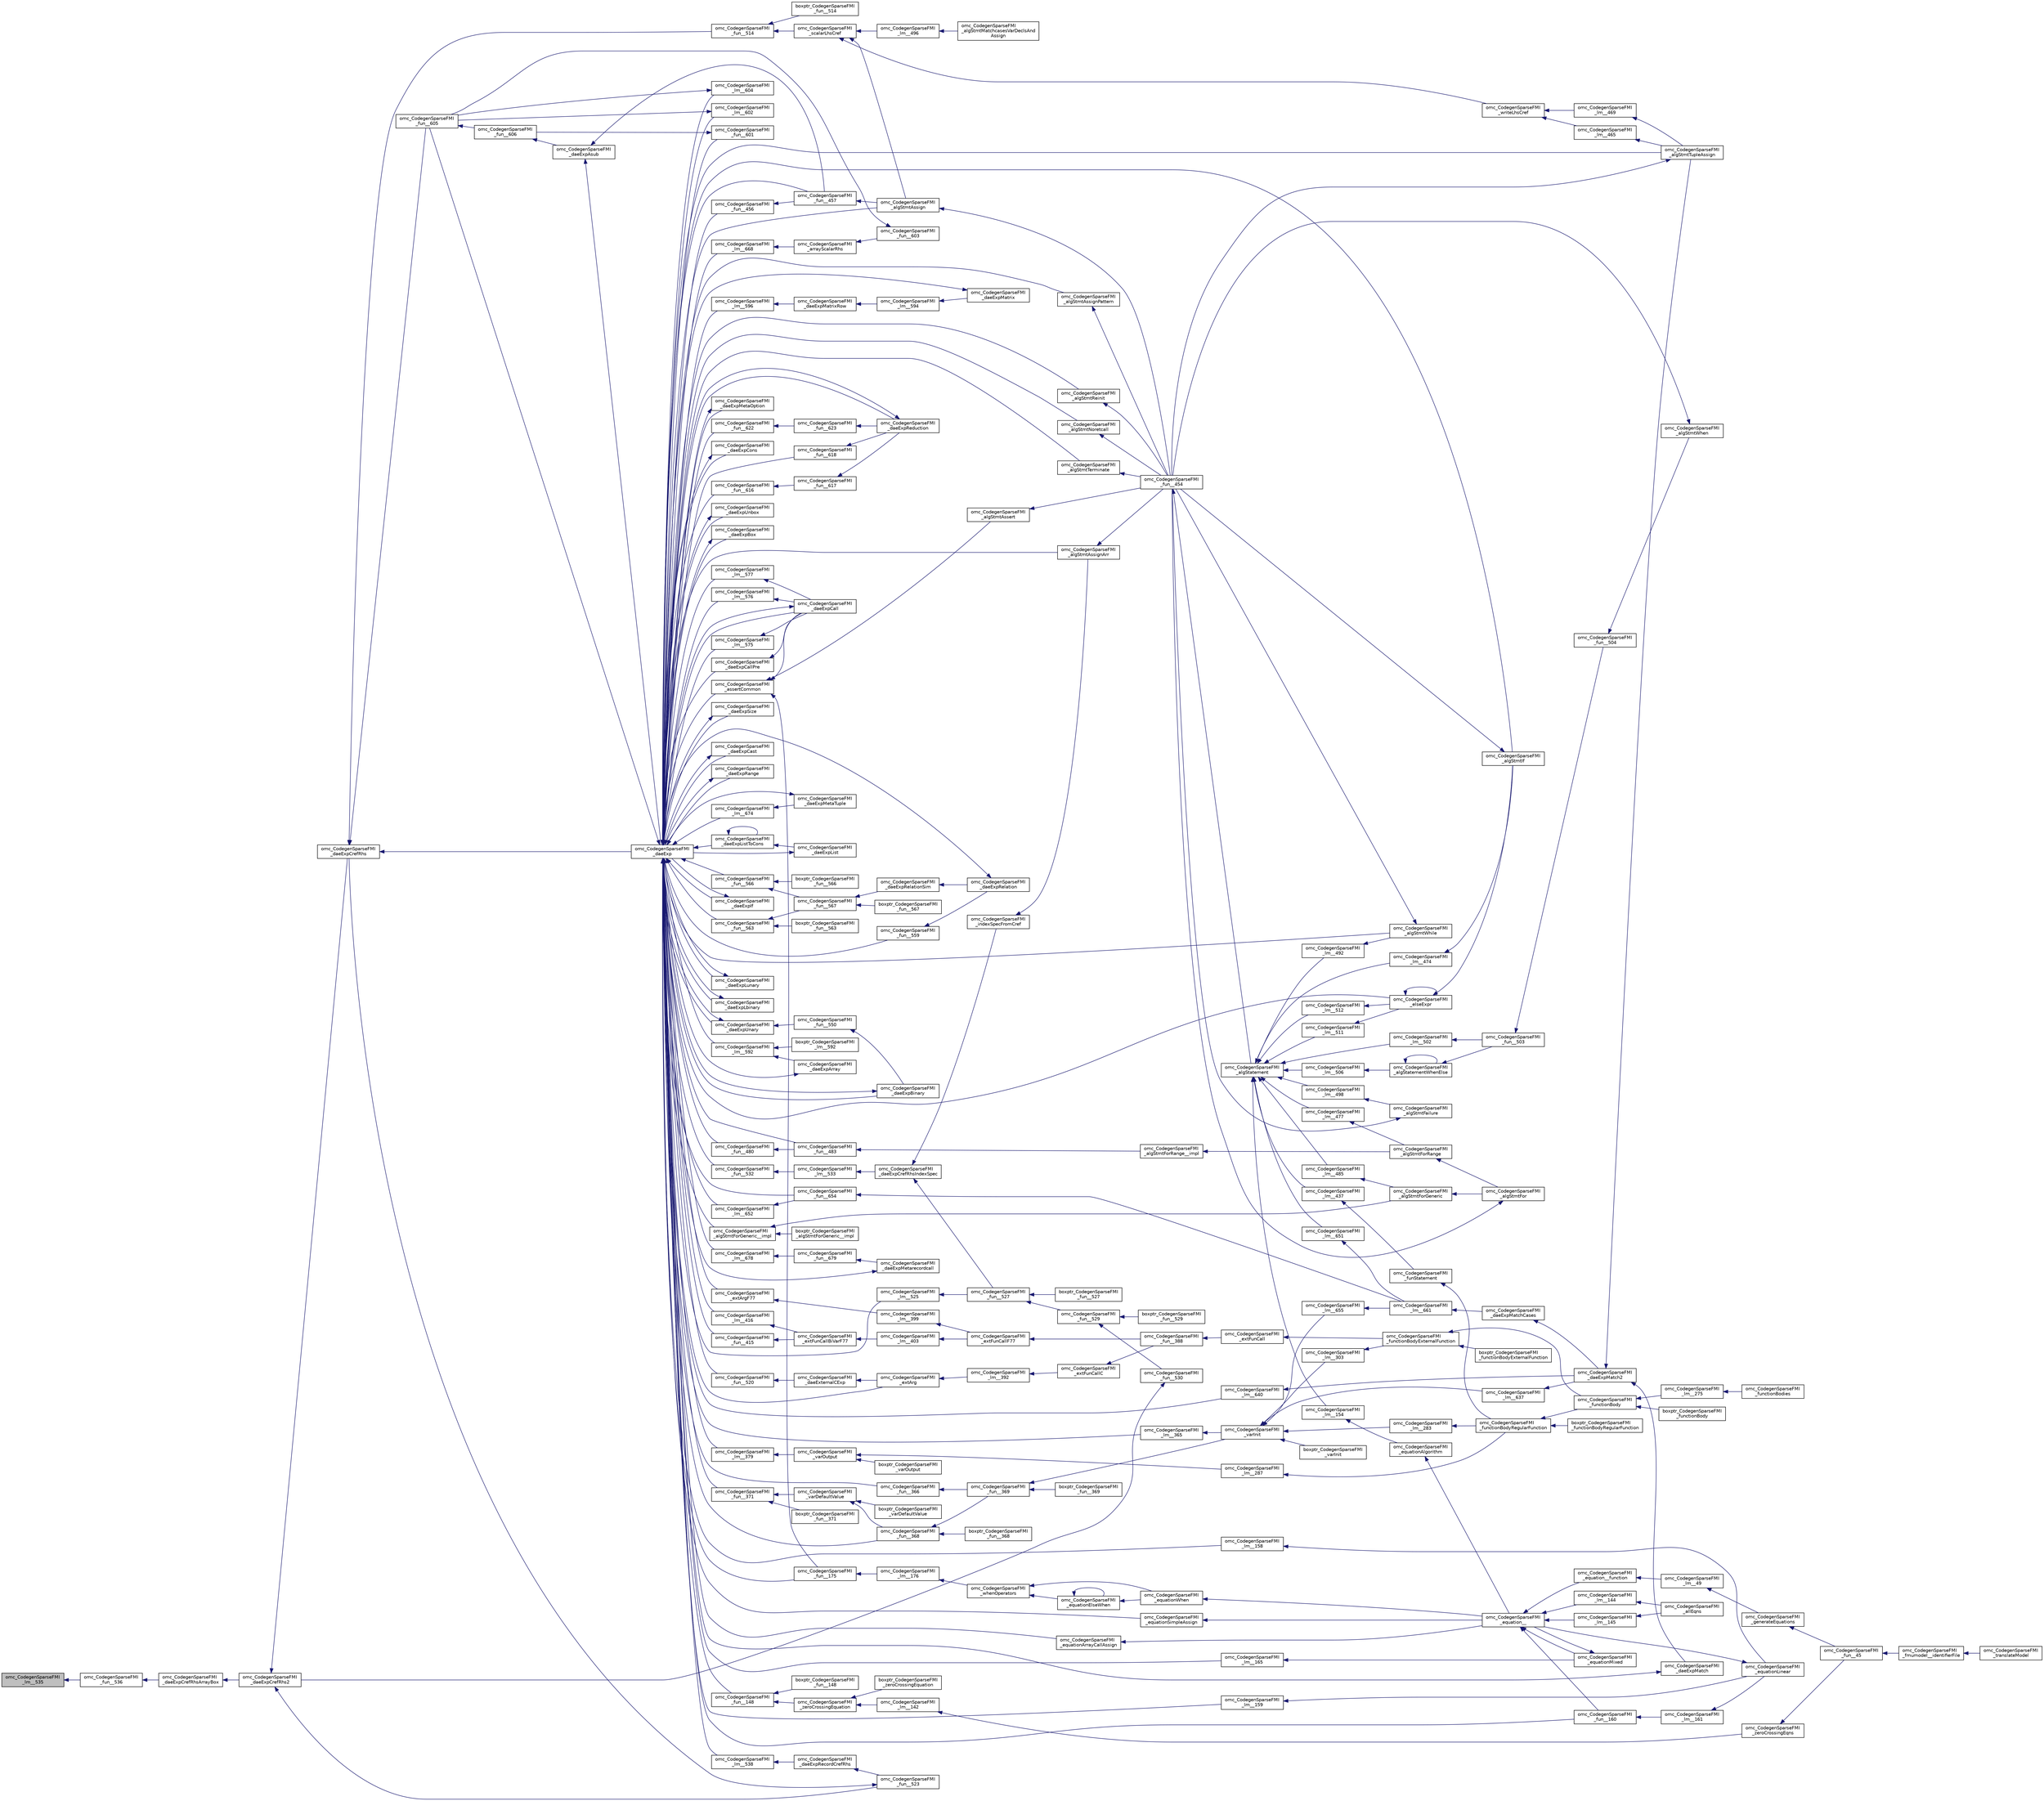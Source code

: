digraph "omc_CodegenSparseFMI_lm__535"
{
  edge [fontname="Helvetica",fontsize="10",labelfontname="Helvetica",labelfontsize="10"];
  node [fontname="Helvetica",fontsize="10",shape=record];
  rankdir="LR";
  Node208152 [label="omc_CodegenSparseFMI\l_lm__535",height=0.2,width=0.4,color="black", fillcolor="grey75", style="filled", fontcolor="black"];
  Node208152 -> Node208153 [dir="back",color="midnightblue",fontsize="10",style="solid",fontname="Helvetica"];
  Node208153 [label="omc_CodegenSparseFMI\l_fun__536",height=0.2,width=0.4,color="black", fillcolor="white", style="filled",URL="$d1/d2e/_codegen_sparse_f_m_i_8c.html#a121754d4f9254b91062455b675e89948"];
  Node208153 -> Node208154 [dir="back",color="midnightblue",fontsize="10",style="solid",fontname="Helvetica"];
  Node208154 [label="omc_CodegenSparseFMI\l_daeExpCrefRhsArrayBox",height=0.2,width=0.4,color="black", fillcolor="white", style="filled",URL="$da/d88/_codegen_sparse_f_m_i_8h.html#ac5ada71119621d15152bb6fa353e7154"];
  Node208154 -> Node208155 [dir="back",color="midnightblue",fontsize="10",style="solid",fontname="Helvetica"];
  Node208155 [label="omc_CodegenSparseFMI\l_daeExpCrefRhs2",height=0.2,width=0.4,color="black", fillcolor="white", style="filled",URL="$da/d88/_codegen_sparse_f_m_i_8h.html#a3fceaffa231b419c45cb8edadd4ba04a"];
  Node208155 -> Node208156 [dir="back",color="midnightblue",fontsize="10",style="solid",fontname="Helvetica"];
  Node208156 [label="omc_CodegenSparseFMI\l_daeExpCrefRhs",height=0.2,width=0.4,color="black", fillcolor="white", style="filled",URL="$da/d88/_codegen_sparse_f_m_i_8h.html#a1c8b7f7c630c2bb7f0ccdfe262bce698"];
  Node208156 -> Node208157 [dir="back",color="midnightblue",fontsize="10",style="solid",fontname="Helvetica"];
  Node208157 [label="omc_CodegenSparseFMI\l_fun__605",height=0.2,width=0.4,color="black", fillcolor="white", style="filled",URL="$d1/d2e/_codegen_sparse_f_m_i_8c.html#a9bd0f333ed74be93d8bd6468cde56736"];
  Node208157 -> Node208158 [dir="back",color="midnightblue",fontsize="10",style="solid",fontname="Helvetica"];
  Node208158 [label="omc_CodegenSparseFMI\l_fun__606",height=0.2,width=0.4,color="black", fillcolor="white", style="filled",URL="$d1/d2e/_codegen_sparse_f_m_i_8c.html#a57e7ee8cc6cf0e5de142a92a92caf6d0"];
  Node208158 -> Node208159 [dir="back",color="midnightblue",fontsize="10",style="solid",fontname="Helvetica"];
  Node208159 [label="omc_CodegenSparseFMI\l_daeExpAsub",height=0.2,width=0.4,color="black", fillcolor="white", style="filled",URL="$da/d88/_codegen_sparse_f_m_i_8h.html#ab042430b0f630bd548c9122206a41a76"];
  Node208159 -> Node208160 [dir="back",color="midnightblue",fontsize="10",style="solid",fontname="Helvetica"];
  Node208160 [label="omc_CodegenSparseFMI\l_daeExp",height=0.2,width=0.4,color="black", fillcolor="white", style="filled",URL="$da/d88/_codegen_sparse_f_m_i_8h.html#ab26972f772620810838d527d8554f2ac"];
  Node208160 -> Node208161 [dir="back",color="midnightblue",fontsize="10",style="solid",fontname="Helvetica"];
  Node208161 [label="omc_CodegenSparseFMI\l_assertCommon",height=0.2,width=0.4,color="black", fillcolor="white", style="filled",URL="$da/d88/_codegen_sparse_f_m_i_8h.html#affff73cc747add47129bcbacc2d38f9a"];
  Node208161 -> Node208162 [dir="back",color="midnightblue",fontsize="10",style="solid",fontname="Helvetica"];
  Node208162 [label="omc_CodegenSparseFMI\l_daeExpCall",height=0.2,width=0.4,color="black", fillcolor="white", style="filled",URL="$da/d88/_codegen_sparse_f_m_i_8h.html#a48a7b37bcd95aafb972b82321fa96aac"];
  Node208162 -> Node208160 [dir="back",color="midnightblue",fontsize="10",style="solid",fontname="Helvetica"];
  Node208161 -> Node208163 [dir="back",color="midnightblue",fontsize="10",style="solid",fontname="Helvetica"];
  Node208163 [label="omc_CodegenSparseFMI\l_algStmtAssert",height=0.2,width=0.4,color="black", fillcolor="white", style="filled",URL="$da/d88/_codegen_sparse_f_m_i_8h.html#a6b429ec5152996a5f9279a3ddf6844b0"];
  Node208163 -> Node208164 [dir="back",color="midnightblue",fontsize="10",style="solid",fontname="Helvetica"];
  Node208164 [label="omc_CodegenSparseFMI\l_fun__454",height=0.2,width=0.4,color="black", fillcolor="white", style="filled",URL="$d1/d2e/_codegen_sparse_f_m_i_8c.html#a38506d8a286cdb1703e9653cec496244"];
  Node208164 -> Node208165 [dir="back",color="midnightblue",fontsize="10",style="solid",fontname="Helvetica"];
  Node208165 [label="omc_CodegenSparseFMI\l_algStatement",height=0.2,width=0.4,color="black", fillcolor="white", style="filled",URL="$da/d88/_codegen_sparse_f_m_i_8h.html#a5d1fbf810cfb458410c3f606dd4518d6"];
  Node208165 -> Node208166 [dir="back",color="midnightblue",fontsize="10",style="solid",fontname="Helvetica"];
  Node208166 [label="omc_CodegenSparseFMI\l_lm__651",height=0.2,width=0.4,color="black", fillcolor="white", style="filled",URL="$d1/d2e/_codegen_sparse_f_m_i_8c.html#a4601ee3bb7611f920e2f9c96c21fce8e"];
  Node208166 -> Node208167 [dir="back",color="midnightblue",fontsize="10",style="solid",fontname="Helvetica"];
  Node208167 [label="omc_CodegenSparseFMI\l_lm__661",height=0.2,width=0.4,color="black", fillcolor="white", style="filled",URL="$d1/d2e/_codegen_sparse_f_m_i_8c.html#af15d08c53a5b48667e16622e16e97ec5"];
  Node208167 -> Node208168 [dir="back",color="midnightblue",fontsize="10",style="solid",fontname="Helvetica"];
  Node208168 [label="omc_CodegenSparseFMI\l_daeExpMatchCases",height=0.2,width=0.4,color="black", fillcolor="white", style="filled",URL="$da/d88/_codegen_sparse_f_m_i_8h.html#a67c72be0aaa49a7a85509e1c5ab98b41"];
  Node208168 -> Node208169 [dir="back",color="midnightblue",fontsize="10",style="solid",fontname="Helvetica"];
  Node208169 [label="omc_CodegenSparseFMI\l_daeExpMatch2",height=0.2,width=0.4,color="black", fillcolor="white", style="filled",URL="$da/d88/_codegen_sparse_f_m_i_8h.html#a3d2d85eda4fc6adaf9f0a30a7a870128"];
  Node208169 -> Node208170 [dir="back",color="midnightblue",fontsize="10",style="solid",fontname="Helvetica"];
  Node208170 [label="omc_CodegenSparseFMI\l_daeExpMatch",height=0.2,width=0.4,color="black", fillcolor="white", style="filled",URL="$da/d88/_codegen_sparse_f_m_i_8h.html#a59ba01dc770311168227b0e3a87b1e1d"];
  Node208170 -> Node208160 [dir="back",color="midnightblue",fontsize="10",style="solid",fontname="Helvetica"];
  Node208169 -> Node208171 [dir="back",color="midnightblue",fontsize="10",style="solid",fontname="Helvetica"];
  Node208171 [label="omc_CodegenSparseFMI\l_algStmtTupleAssign",height=0.2,width=0.4,color="black", fillcolor="white", style="filled",URL="$da/d88/_codegen_sparse_f_m_i_8h.html#a97aeb17841cb7160e7635ac180b44c9c"];
  Node208171 -> Node208164 [dir="back",color="midnightblue",fontsize="10",style="solid",fontname="Helvetica"];
  Node208165 -> Node208172 [dir="back",color="midnightblue",fontsize="10",style="solid",fontname="Helvetica"];
  Node208172 [label="omc_CodegenSparseFMI\l_lm__512",height=0.2,width=0.4,color="black", fillcolor="white", style="filled",URL="$d1/d2e/_codegen_sparse_f_m_i_8c.html#af95888dfe83bb5057d8fd4311bb02812"];
  Node208172 -> Node208173 [dir="back",color="midnightblue",fontsize="10",style="solid",fontname="Helvetica"];
  Node208173 [label="omc_CodegenSparseFMI\l_elseExpr",height=0.2,width=0.4,color="black", fillcolor="white", style="filled",URL="$da/d88/_codegen_sparse_f_m_i_8h.html#ae02994b817886c3b7f562e9552fec536"];
  Node208173 -> Node208173 [dir="back",color="midnightblue",fontsize="10",style="solid",fontname="Helvetica"];
  Node208173 -> Node208174 [dir="back",color="midnightblue",fontsize="10",style="solid",fontname="Helvetica"];
  Node208174 [label="omc_CodegenSparseFMI\l_algStmtIf",height=0.2,width=0.4,color="black", fillcolor="white", style="filled",URL="$da/d88/_codegen_sparse_f_m_i_8h.html#aa72b2ef57d1e5ee8a926acad88bf499d"];
  Node208174 -> Node208164 [dir="back",color="midnightblue",fontsize="10",style="solid",fontname="Helvetica"];
  Node208165 -> Node208175 [dir="back",color="midnightblue",fontsize="10",style="solid",fontname="Helvetica"];
  Node208175 [label="omc_CodegenSparseFMI\l_lm__511",height=0.2,width=0.4,color="black", fillcolor="white", style="filled",URL="$d1/d2e/_codegen_sparse_f_m_i_8c.html#ab0773a7f193a1fc208023bda15bcd13e"];
  Node208175 -> Node208173 [dir="back",color="midnightblue",fontsize="10",style="solid",fontname="Helvetica"];
  Node208165 -> Node208176 [dir="back",color="midnightblue",fontsize="10",style="solid",fontname="Helvetica"];
  Node208176 [label="omc_CodegenSparseFMI\l_lm__506",height=0.2,width=0.4,color="black", fillcolor="white", style="filled",URL="$d1/d2e/_codegen_sparse_f_m_i_8c.html#ab9c484cbc52677b6df8e8fb6df621cc0"];
  Node208176 -> Node208177 [dir="back",color="midnightblue",fontsize="10",style="solid",fontname="Helvetica"];
  Node208177 [label="omc_CodegenSparseFMI\l_algStatementWhenElse",height=0.2,width=0.4,color="black", fillcolor="white", style="filled",URL="$da/d88/_codegen_sparse_f_m_i_8h.html#a55c70c95b005ab4e4a668af539875303"];
  Node208177 -> Node208177 [dir="back",color="midnightblue",fontsize="10",style="solid",fontname="Helvetica"];
  Node208177 -> Node208178 [dir="back",color="midnightblue",fontsize="10",style="solid",fontname="Helvetica"];
  Node208178 [label="omc_CodegenSparseFMI\l_fun__503",height=0.2,width=0.4,color="black", fillcolor="white", style="filled",URL="$d1/d2e/_codegen_sparse_f_m_i_8c.html#a2f60622244298e4d41f2a4f51d7b6875"];
  Node208178 -> Node208179 [dir="back",color="midnightblue",fontsize="10",style="solid",fontname="Helvetica"];
  Node208179 [label="omc_CodegenSparseFMI\l_fun__504",height=0.2,width=0.4,color="black", fillcolor="white", style="filled",URL="$d1/d2e/_codegen_sparse_f_m_i_8c.html#a34c708458b1cf12fb6f5f8b4d739cfd1"];
  Node208179 -> Node208180 [dir="back",color="midnightblue",fontsize="10",style="solid",fontname="Helvetica"];
  Node208180 [label="omc_CodegenSparseFMI\l_algStmtWhen",height=0.2,width=0.4,color="black", fillcolor="white", style="filled",URL="$da/d88/_codegen_sparse_f_m_i_8h.html#a1045cff030f158d7beb1890107038b8d"];
  Node208180 -> Node208164 [dir="back",color="midnightblue",fontsize="10",style="solid",fontname="Helvetica"];
  Node208165 -> Node208181 [dir="back",color="midnightblue",fontsize="10",style="solid",fontname="Helvetica"];
  Node208181 [label="omc_CodegenSparseFMI\l_lm__502",height=0.2,width=0.4,color="black", fillcolor="white", style="filled",URL="$d1/d2e/_codegen_sparse_f_m_i_8c.html#a7b108abc44b96cb6c9ed48e243a90fad"];
  Node208181 -> Node208178 [dir="back",color="midnightblue",fontsize="10",style="solid",fontname="Helvetica"];
  Node208165 -> Node208182 [dir="back",color="midnightblue",fontsize="10",style="solid",fontname="Helvetica"];
  Node208182 [label="omc_CodegenSparseFMI\l_lm__498",height=0.2,width=0.4,color="black", fillcolor="white", style="filled",URL="$d1/d2e/_codegen_sparse_f_m_i_8c.html#a9a587324a76d2a404951bc9b392ed5cb"];
  Node208182 -> Node208183 [dir="back",color="midnightblue",fontsize="10",style="solid",fontname="Helvetica"];
  Node208183 [label="omc_CodegenSparseFMI\l_algStmtFailure",height=0.2,width=0.4,color="black", fillcolor="white", style="filled",URL="$da/d88/_codegen_sparse_f_m_i_8h.html#ad11b2d0a665f24fbe809721a52d58392"];
  Node208183 -> Node208164 [dir="back",color="midnightblue",fontsize="10",style="solid",fontname="Helvetica"];
  Node208165 -> Node208184 [dir="back",color="midnightblue",fontsize="10",style="solid",fontname="Helvetica"];
  Node208184 [label="omc_CodegenSparseFMI\l_lm__492",height=0.2,width=0.4,color="black", fillcolor="white", style="filled",URL="$d1/d2e/_codegen_sparse_f_m_i_8c.html#a72ef5dd5785e8cfbae898a4957299174"];
  Node208184 -> Node208185 [dir="back",color="midnightblue",fontsize="10",style="solid",fontname="Helvetica"];
  Node208185 [label="omc_CodegenSparseFMI\l_algStmtWhile",height=0.2,width=0.4,color="black", fillcolor="white", style="filled",URL="$da/d88/_codegen_sparse_f_m_i_8h.html#a737e817657aa616db460e3a97c2e3107"];
  Node208185 -> Node208164 [dir="back",color="midnightblue",fontsize="10",style="solid",fontname="Helvetica"];
  Node208165 -> Node208186 [dir="back",color="midnightblue",fontsize="10",style="solid",fontname="Helvetica"];
  Node208186 [label="omc_CodegenSparseFMI\l_lm__485",height=0.2,width=0.4,color="black", fillcolor="white", style="filled",URL="$d1/d2e/_codegen_sparse_f_m_i_8c.html#aaee69379b676eacca1ab73ffa0291eea"];
  Node208186 -> Node208187 [dir="back",color="midnightblue",fontsize="10",style="solid",fontname="Helvetica"];
  Node208187 [label="omc_CodegenSparseFMI\l_algStmtForGeneric",height=0.2,width=0.4,color="black", fillcolor="white", style="filled",URL="$da/d88/_codegen_sparse_f_m_i_8h.html#a15ee44d2afe47cb6295a4d916b0ca7a1"];
  Node208187 -> Node208188 [dir="back",color="midnightblue",fontsize="10",style="solid",fontname="Helvetica"];
  Node208188 [label="omc_CodegenSparseFMI\l_algStmtFor",height=0.2,width=0.4,color="black", fillcolor="white", style="filled",URL="$da/d88/_codegen_sparse_f_m_i_8h.html#a4a85a211bdd342c5634f687ac8530821"];
  Node208188 -> Node208164 [dir="back",color="midnightblue",fontsize="10",style="solid",fontname="Helvetica"];
  Node208165 -> Node208189 [dir="back",color="midnightblue",fontsize="10",style="solid",fontname="Helvetica"];
  Node208189 [label="omc_CodegenSparseFMI\l_lm__477",height=0.2,width=0.4,color="black", fillcolor="white", style="filled",URL="$d1/d2e/_codegen_sparse_f_m_i_8c.html#a2f9a22c9a97ca26efa4457a52c8310c9"];
  Node208189 -> Node208190 [dir="back",color="midnightblue",fontsize="10",style="solid",fontname="Helvetica"];
  Node208190 [label="omc_CodegenSparseFMI\l_algStmtForRange",height=0.2,width=0.4,color="black", fillcolor="white", style="filled",URL="$da/d88/_codegen_sparse_f_m_i_8h.html#aec1da676936e15ede37d5d7df69bd5d3"];
  Node208190 -> Node208188 [dir="back",color="midnightblue",fontsize="10",style="solid",fontname="Helvetica"];
  Node208165 -> Node208191 [dir="back",color="midnightblue",fontsize="10",style="solid",fontname="Helvetica"];
  Node208191 [label="omc_CodegenSparseFMI\l_lm__474",height=0.2,width=0.4,color="black", fillcolor="white", style="filled",URL="$d1/d2e/_codegen_sparse_f_m_i_8c.html#a39706f1a079b0966689768a75ddc77b3"];
  Node208191 -> Node208174 [dir="back",color="midnightblue",fontsize="10",style="solid",fontname="Helvetica"];
  Node208165 -> Node208192 [dir="back",color="midnightblue",fontsize="10",style="solid",fontname="Helvetica"];
  Node208192 [label="omc_CodegenSparseFMI\l_lm__437",height=0.2,width=0.4,color="black", fillcolor="white", style="filled",URL="$d1/d2e/_codegen_sparse_f_m_i_8c.html#a1bcb8bb8090787c8cfad3cc233eb2cbb"];
  Node208192 -> Node208193 [dir="back",color="midnightblue",fontsize="10",style="solid",fontname="Helvetica"];
  Node208193 [label="omc_CodegenSparseFMI\l_funStatement",height=0.2,width=0.4,color="black", fillcolor="white", style="filled",URL="$da/d88/_codegen_sparse_f_m_i_8h.html#a6011fbd6700693d91a736f67f7cd333a"];
  Node208193 -> Node208194 [dir="back",color="midnightblue",fontsize="10",style="solid",fontname="Helvetica"];
  Node208194 [label="omc_CodegenSparseFMI\l_functionBodyRegularFunction",height=0.2,width=0.4,color="black", fillcolor="white", style="filled",URL="$da/d88/_codegen_sparse_f_m_i_8h.html#a35f588d60d8560ad7c541738fc9bc5d0"];
  Node208194 -> Node208195 [dir="back",color="midnightblue",fontsize="10",style="solid",fontname="Helvetica"];
  Node208195 [label="boxptr_CodegenSparseFMI\l_functionBodyRegularFunction",height=0.2,width=0.4,color="black", fillcolor="white", style="filled",URL="$da/d88/_codegen_sparse_f_m_i_8h.html#ad0cd59d6ca1bf8ab02b015f235daadf1"];
  Node208194 -> Node208196 [dir="back",color="midnightblue",fontsize="10",style="solid",fontname="Helvetica"];
  Node208196 [label="omc_CodegenSparseFMI\l_functionBody",height=0.2,width=0.4,color="black", fillcolor="white", style="filled",URL="$da/d88/_codegen_sparse_f_m_i_8h.html#a8326dd08d50f77b343a0b1e9fdee90d6"];
  Node208196 -> Node208197 [dir="back",color="midnightblue",fontsize="10",style="solid",fontname="Helvetica"];
  Node208197 [label="boxptr_CodegenSparseFMI\l_functionBody",height=0.2,width=0.4,color="black", fillcolor="white", style="filled",URL="$da/d88/_codegen_sparse_f_m_i_8h.html#a1450c37977ff46f0a318f1740d46b3a2"];
  Node208196 -> Node208198 [dir="back",color="midnightblue",fontsize="10",style="solid",fontname="Helvetica"];
  Node208198 [label="omc_CodegenSparseFMI\l_lm__275",height=0.2,width=0.4,color="black", fillcolor="white", style="filled",URL="$d1/d2e/_codegen_sparse_f_m_i_8c.html#afa6f1fb10983410b266344362bafabb7"];
  Node208198 -> Node208199 [dir="back",color="midnightblue",fontsize="10",style="solid",fontname="Helvetica"];
  Node208199 [label="omc_CodegenSparseFMI\l_functionBodies",height=0.2,width=0.4,color="black", fillcolor="white", style="filled",URL="$da/d88/_codegen_sparse_f_m_i_8h.html#ad5d463f801d993e3be31d7c8963771af"];
  Node208165 -> Node208200 [dir="back",color="midnightblue",fontsize="10",style="solid",fontname="Helvetica"];
  Node208200 [label="omc_CodegenSparseFMI\l_lm__154",height=0.2,width=0.4,color="black", fillcolor="white", style="filled",URL="$d1/d2e/_codegen_sparse_f_m_i_8c.html#a1572fc969206bf7560bccaad1883519a"];
  Node208200 -> Node208201 [dir="back",color="midnightblue",fontsize="10",style="solid",fontname="Helvetica"];
  Node208201 [label="omc_CodegenSparseFMI\l_equationAlgorithm",height=0.2,width=0.4,color="black", fillcolor="white", style="filled",URL="$da/d88/_codegen_sparse_f_m_i_8h.html#adc1144a1e01b13d32f1cd272edef769f"];
  Node208201 -> Node208202 [dir="back",color="midnightblue",fontsize="10",style="solid",fontname="Helvetica"];
  Node208202 [label="omc_CodegenSparseFMI\l_equation__",height=0.2,width=0.4,color="black", fillcolor="white", style="filled",URL="$da/d88/_codegen_sparse_f_m_i_8h.html#a99f4c0cb745d02faf3615bcda104a18a"];
  Node208202 -> Node208203 [dir="back",color="midnightblue",fontsize="10",style="solid",fontname="Helvetica"];
  Node208203 [label="omc_CodegenSparseFMI\l_equationMixed",height=0.2,width=0.4,color="black", fillcolor="white", style="filled",URL="$da/d88/_codegen_sparse_f_m_i_8h.html#ac29f9768bd0d77a3e1e85ee8d33113f2"];
  Node208203 -> Node208202 [dir="back",color="midnightblue",fontsize="10",style="solid",fontname="Helvetica"];
  Node208202 -> Node208204 [dir="back",color="midnightblue",fontsize="10",style="solid",fontname="Helvetica"];
  Node208204 [label="omc_CodegenSparseFMI\l_fun__160",height=0.2,width=0.4,color="black", fillcolor="white", style="filled",URL="$d1/d2e/_codegen_sparse_f_m_i_8c.html#ae706b7e1daac9ecce083bb0f153c4537"];
  Node208204 -> Node208205 [dir="back",color="midnightblue",fontsize="10",style="solid",fontname="Helvetica"];
  Node208205 [label="omc_CodegenSparseFMI\l_lm__161",height=0.2,width=0.4,color="black", fillcolor="white", style="filled",URL="$d1/d2e/_codegen_sparse_f_m_i_8c.html#afef10b15667b5fa348e2e5474100a059"];
  Node208205 -> Node208206 [dir="back",color="midnightblue",fontsize="10",style="solid",fontname="Helvetica"];
  Node208206 [label="omc_CodegenSparseFMI\l_equationLinear",height=0.2,width=0.4,color="black", fillcolor="white", style="filled",URL="$da/d88/_codegen_sparse_f_m_i_8h.html#ae8ae758cee8e51f80c69f273ea2dead4"];
  Node208206 -> Node208202 [dir="back",color="midnightblue",fontsize="10",style="solid",fontname="Helvetica"];
  Node208202 -> Node208207 [dir="back",color="midnightblue",fontsize="10",style="solid",fontname="Helvetica"];
  Node208207 [label="omc_CodegenSparseFMI\l_lm__145",height=0.2,width=0.4,color="black", fillcolor="white", style="filled",URL="$d1/d2e/_codegen_sparse_f_m_i_8c.html#a482b9fe4a2cf1170ba37c04cbeeba56b"];
  Node208207 -> Node208208 [dir="back",color="midnightblue",fontsize="10",style="solid",fontname="Helvetica"];
  Node208208 [label="omc_CodegenSparseFMI\l_allEqns",height=0.2,width=0.4,color="black", fillcolor="white", style="filled",URL="$da/d88/_codegen_sparse_f_m_i_8h.html#a94fa0652e8d98e8869394cc988af391b"];
  Node208202 -> Node208209 [dir="back",color="midnightblue",fontsize="10",style="solid",fontname="Helvetica"];
  Node208209 [label="omc_CodegenSparseFMI\l_lm__144",height=0.2,width=0.4,color="black", fillcolor="white", style="filled",URL="$d1/d2e/_codegen_sparse_f_m_i_8c.html#a53bc84287c3730b73c523380ca378dcf"];
  Node208209 -> Node208208 [dir="back",color="midnightblue",fontsize="10",style="solid",fontname="Helvetica"];
  Node208202 -> Node208210 [dir="back",color="midnightblue",fontsize="10",style="solid",fontname="Helvetica"];
  Node208210 [label="omc_CodegenSparseFMI\l_equation__function",height=0.2,width=0.4,color="black", fillcolor="white", style="filled",URL="$da/d88/_codegen_sparse_f_m_i_8h.html#a3b6d78478d2920ade27380933feef664"];
  Node208210 -> Node208211 [dir="back",color="midnightblue",fontsize="10",style="solid",fontname="Helvetica"];
  Node208211 [label="omc_CodegenSparseFMI\l_lm__49",height=0.2,width=0.4,color="black", fillcolor="white", style="filled",URL="$d1/d2e/_codegen_sparse_f_m_i_8c.html#afd950130e5951ce5d9b078504b8e5445"];
  Node208211 -> Node208212 [dir="back",color="midnightblue",fontsize="10",style="solid",fontname="Helvetica"];
  Node208212 [label="omc_CodegenSparseFMI\l_generateEquations",height=0.2,width=0.4,color="black", fillcolor="white", style="filled",URL="$da/d88/_codegen_sparse_f_m_i_8h.html#a944e50c37aa93fa6e9c540a7d9a7f671"];
  Node208212 -> Node208213 [dir="back",color="midnightblue",fontsize="10",style="solid",fontname="Helvetica"];
  Node208213 [label="omc_CodegenSparseFMI\l_fun__45",height=0.2,width=0.4,color="black", fillcolor="white", style="filled",URL="$d1/d2e/_codegen_sparse_f_m_i_8c.html#a33c397eee4567dbaf5269d88f9ea50f2"];
  Node208213 -> Node208214 [dir="back",color="midnightblue",fontsize="10",style="solid",fontname="Helvetica"];
  Node208214 [label="omc_CodegenSparseFMI\l_fmumodel__identifierFile",height=0.2,width=0.4,color="black", fillcolor="white", style="filled",URL="$da/d88/_codegen_sparse_f_m_i_8h.html#a0d704247081fbb1f268bdd5ae5d7f3f3"];
  Node208214 -> Node208215 [dir="back",color="midnightblue",fontsize="10",style="solid",fontname="Helvetica"];
  Node208215 [label="omc_CodegenSparseFMI\l_translateModel",height=0.2,width=0.4,color="black", fillcolor="white", style="filled",URL="$da/d88/_codegen_sparse_f_m_i_8h.html#a6e115544fcae7968ab9fa00a0ea17b1d"];
  Node208161 -> Node208216 [dir="back",color="midnightblue",fontsize="10",style="solid",fontname="Helvetica"];
  Node208216 [label="omc_CodegenSparseFMI\l_fun__175",height=0.2,width=0.4,color="black", fillcolor="white", style="filled",URL="$d1/d2e/_codegen_sparse_f_m_i_8c.html#ae71d3dbce84027f4da25d630128e9f06"];
  Node208216 -> Node208217 [dir="back",color="midnightblue",fontsize="10",style="solid",fontname="Helvetica"];
  Node208217 [label="omc_CodegenSparseFMI\l_lm__176",height=0.2,width=0.4,color="black", fillcolor="white", style="filled",URL="$d1/d2e/_codegen_sparse_f_m_i_8c.html#a3aab67e796da3718ac21ae4e0b10522b"];
  Node208217 -> Node208218 [dir="back",color="midnightblue",fontsize="10",style="solid",fontname="Helvetica"];
  Node208218 [label="omc_CodegenSparseFMI\l_whenOperators",height=0.2,width=0.4,color="black", fillcolor="white", style="filled",URL="$da/d88/_codegen_sparse_f_m_i_8h.html#aaa56a6cbe937c9e43604fbefcddc43d4"];
  Node208218 -> Node208219 [dir="back",color="midnightblue",fontsize="10",style="solid",fontname="Helvetica"];
  Node208219 [label="omc_CodegenSparseFMI\l_equationElseWhen",height=0.2,width=0.4,color="black", fillcolor="white", style="filled",URL="$da/d88/_codegen_sparse_f_m_i_8h.html#a9252f94be6a8d4db5d542a2a30867d21"];
  Node208219 -> Node208219 [dir="back",color="midnightblue",fontsize="10",style="solid",fontname="Helvetica"];
  Node208219 -> Node208220 [dir="back",color="midnightblue",fontsize="10",style="solid",fontname="Helvetica"];
  Node208220 [label="omc_CodegenSparseFMI\l_equationWhen",height=0.2,width=0.4,color="black", fillcolor="white", style="filled",URL="$da/d88/_codegen_sparse_f_m_i_8h.html#a182b50d619540de019adbeb9053f85d2"];
  Node208220 -> Node208202 [dir="back",color="midnightblue",fontsize="10",style="solid",fontname="Helvetica"];
  Node208218 -> Node208220 [dir="back",color="midnightblue",fontsize="10",style="solid",fontname="Helvetica"];
  Node208160 -> Node208221 [dir="back",color="midnightblue",fontsize="10",style="solid",fontname="Helvetica"];
  Node208221 [label="omc_CodegenSparseFMI\l_algStmtAssignPattern",height=0.2,width=0.4,color="black", fillcolor="white", style="filled",URL="$da/d88/_codegen_sparse_f_m_i_8h.html#aa769cf6a279946c8484ba60efafa1bc7"];
  Node208221 -> Node208164 [dir="back",color="midnightblue",fontsize="10",style="solid",fontname="Helvetica"];
  Node208160 -> Node208222 [dir="back",color="midnightblue",fontsize="10",style="solid",fontname="Helvetica"];
  Node208222 [label="omc_CodegenSparseFMI\l_lm__678",height=0.2,width=0.4,color="black", fillcolor="white", style="filled",URL="$d1/d2e/_codegen_sparse_f_m_i_8c.html#a128c47290974b3ffbcea043e82979943"];
  Node208222 -> Node208223 [dir="back",color="midnightblue",fontsize="10",style="solid",fontname="Helvetica"];
  Node208223 [label="omc_CodegenSparseFMI\l_fun__679",height=0.2,width=0.4,color="black", fillcolor="white", style="filled",URL="$d1/d2e/_codegen_sparse_f_m_i_8c.html#a2365ba198f39b872daa06cc5d23c6252"];
  Node208223 -> Node208224 [dir="back",color="midnightblue",fontsize="10",style="solid",fontname="Helvetica"];
  Node208224 [label="omc_CodegenSparseFMI\l_daeExpMetarecordcall",height=0.2,width=0.4,color="black", fillcolor="white", style="filled",URL="$da/d88/_codegen_sparse_f_m_i_8h.html#af4d3cdaeb7380d8a65146e12030c5c0e"];
  Node208224 -> Node208160 [dir="back",color="midnightblue",fontsize="10",style="solid",fontname="Helvetica"];
  Node208160 -> Node208225 [dir="back",color="midnightblue",fontsize="10",style="solid",fontname="Helvetica"];
  Node208225 [label="omc_CodegenSparseFMI\l_daeExpMetaOption",height=0.2,width=0.4,color="black", fillcolor="white", style="filled",URL="$da/d88/_codegen_sparse_f_m_i_8h.html#ae536b39241762561555271004c37440e"];
  Node208225 -> Node208160 [dir="back",color="midnightblue",fontsize="10",style="solid",fontname="Helvetica"];
  Node208160 -> Node208226 [dir="back",color="midnightblue",fontsize="10",style="solid",fontname="Helvetica"];
  Node208226 [label="omc_CodegenSparseFMI\l_lm__674",height=0.2,width=0.4,color="black", fillcolor="white", style="filled",URL="$d1/d2e/_codegen_sparse_f_m_i_8c.html#ad52f1b672015908228e495a9b9ff40ca"];
  Node208226 -> Node208227 [dir="back",color="midnightblue",fontsize="10",style="solid",fontname="Helvetica"];
  Node208227 [label="omc_CodegenSparseFMI\l_daeExpMetaTuple",height=0.2,width=0.4,color="black", fillcolor="white", style="filled",URL="$da/d88/_codegen_sparse_f_m_i_8h.html#a37dab4d4c7bc7fd838505c060a8b9049"];
  Node208227 -> Node208160 [dir="back",color="midnightblue",fontsize="10",style="solid",fontname="Helvetica"];
  Node208160 -> Node208228 [dir="back",color="midnightblue",fontsize="10",style="solid",fontname="Helvetica"];
  Node208228 [label="omc_CodegenSparseFMI\l_daeExpCons",height=0.2,width=0.4,color="black", fillcolor="white", style="filled",URL="$da/d88/_codegen_sparse_f_m_i_8h.html#ab881b9f7dbddb69fe91bb74c9c5c54c1"];
  Node208228 -> Node208160 [dir="back",color="midnightblue",fontsize="10",style="solid",fontname="Helvetica"];
  Node208160 -> Node208229 [dir="back",color="midnightblue",fontsize="10",style="solid",fontname="Helvetica"];
  Node208229 [label="omc_CodegenSparseFMI\l_daeExpListToCons",height=0.2,width=0.4,color="black", fillcolor="white", style="filled",URL="$da/d88/_codegen_sparse_f_m_i_8h.html#a1d1ae6cb82e69292e58b8c65e002ea55"];
  Node208229 -> Node208229 [dir="back",color="midnightblue",fontsize="10",style="solid",fontname="Helvetica"];
  Node208229 -> Node208230 [dir="back",color="midnightblue",fontsize="10",style="solid",fontname="Helvetica"];
  Node208230 [label="omc_CodegenSparseFMI\l_daeExpList",height=0.2,width=0.4,color="black", fillcolor="white", style="filled",URL="$da/d88/_codegen_sparse_f_m_i_8h.html#a2f666b582c610d5c8b23988ecba9664b"];
  Node208230 -> Node208160 [dir="back",color="midnightblue",fontsize="10",style="solid",fontname="Helvetica"];
  Node208160 -> Node208231 [dir="back",color="midnightblue",fontsize="10",style="solid",fontname="Helvetica"];
  Node208231 [label="omc_CodegenSparseFMI\l_lm__668",height=0.2,width=0.4,color="black", fillcolor="white", style="filled",URL="$d1/d2e/_codegen_sparse_f_m_i_8c.html#a76351725b41da0af498aadf54b92c275"];
  Node208231 -> Node208232 [dir="back",color="midnightblue",fontsize="10",style="solid",fontname="Helvetica"];
  Node208232 [label="omc_CodegenSparseFMI\l_arrayScalarRhs",height=0.2,width=0.4,color="black", fillcolor="white", style="filled",URL="$da/d88/_codegen_sparse_f_m_i_8h.html#ab4de96fd8fb5647ef325ca122a4753f3"];
  Node208232 -> Node208233 [dir="back",color="midnightblue",fontsize="10",style="solid",fontname="Helvetica"];
  Node208233 [label="omc_CodegenSparseFMI\l_fun__603",height=0.2,width=0.4,color="black", fillcolor="white", style="filled",URL="$d1/d2e/_codegen_sparse_f_m_i_8c.html#adbd2857da6df0e479b3bd77c5b7a8f7d"];
  Node208233 -> Node208157 [dir="back",color="midnightblue",fontsize="10",style="solid",fontname="Helvetica"];
  Node208160 -> Node208234 [dir="back",color="midnightblue",fontsize="10",style="solid",fontname="Helvetica"];
  Node208234 [label="omc_CodegenSparseFMI\l_daeExpUnbox",height=0.2,width=0.4,color="black", fillcolor="white", style="filled",URL="$da/d88/_codegen_sparse_f_m_i_8h.html#ad8a93ec5bfec6454d268e95a82bf96b8"];
  Node208234 -> Node208160 [dir="back",color="midnightblue",fontsize="10",style="solid",fontname="Helvetica"];
  Node208160 -> Node208235 [dir="back",color="midnightblue",fontsize="10",style="solid",fontname="Helvetica"];
  Node208235 [label="omc_CodegenSparseFMI\l_daeExpBox",height=0.2,width=0.4,color="black", fillcolor="white", style="filled",URL="$da/d88/_codegen_sparse_f_m_i_8h.html#a39dc1615a535b01d20db9b87fc607d3c"];
  Node208235 -> Node208160 [dir="back",color="midnightblue",fontsize="10",style="solid",fontname="Helvetica"];
  Node208160 -> Node208236 [dir="back",color="midnightblue",fontsize="10",style="solid",fontname="Helvetica"];
  Node208236 [label="omc_CodegenSparseFMI\l_fun__654",height=0.2,width=0.4,color="black", fillcolor="white", style="filled",URL="$d1/d2e/_codegen_sparse_f_m_i_8c.html#a779418d021f2bf6e5e05257271d6512f"];
  Node208236 -> Node208167 [dir="back",color="midnightblue",fontsize="10",style="solid",fontname="Helvetica"];
  Node208160 -> Node208237 [dir="back",color="midnightblue",fontsize="10",style="solid",fontname="Helvetica"];
  Node208237 [label="omc_CodegenSparseFMI\l_lm__652",height=0.2,width=0.4,color="black", fillcolor="white", style="filled",URL="$d1/d2e/_codegen_sparse_f_m_i_8c.html#afb77daba20dc13d99f8916228d277ad2"];
  Node208237 -> Node208236 [dir="back",color="midnightblue",fontsize="10",style="solid",fontname="Helvetica"];
  Node208160 -> Node208238 [dir="back",color="midnightblue",fontsize="10",style="solid",fontname="Helvetica"];
  Node208238 [label="omc_CodegenSparseFMI\l_lm__640",height=0.2,width=0.4,color="black", fillcolor="white", style="filled",URL="$d1/d2e/_codegen_sparse_f_m_i_8c.html#ab7ae5141c274871c57b0fb912e7ddaf7"];
  Node208238 -> Node208169 [dir="back",color="midnightblue",fontsize="10",style="solid",fontname="Helvetica"];
  Node208160 -> Node208239 [dir="back",color="midnightblue",fontsize="10",style="solid",fontname="Helvetica"];
  Node208239 [label="omc_CodegenSparseFMI\l_daeExpReduction",height=0.2,width=0.4,color="black", fillcolor="white", style="filled",URL="$da/d88/_codegen_sparse_f_m_i_8h.html#a215e1cfa638090eb2c87b8d31be99cf0"];
  Node208239 -> Node208160 [dir="back",color="midnightblue",fontsize="10",style="solid",fontname="Helvetica"];
  Node208160 -> Node208240 [dir="back",color="midnightblue",fontsize="10",style="solid",fontname="Helvetica"];
  Node208240 [label="omc_CodegenSparseFMI\l_fun__622",height=0.2,width=0.4,color="black", fillcolor="white", style="filled",URL="$d1/d2e/_codegen_sparse_f_m_i_8c.html#ae5c95b0ba06e68ed18a5d60da4cda046"];
  Node208240 -> Node208241 [dir="back",color="midnightblue",fontsize="10",style="solid",fontname="Helvetica"];
  Node208241 [label="omc_CodegenSparseFMI\l_fun__623",height=0.2,width=0.4,color="black", fillcolor="white", style="filled",URL="$d1/d2e/_codegen_sparse_f_m_i_8c.html#ad252a6b0c4628a8f587fbfdf6b702226"];
  Node208241 -> Node208239 [dir="back",color="midnightblue",fontsize="10",style="solid",fontname="Helvetica"];
  Node208160 -> Node208242 [dir="back",color="midnightblue",fontsize="10",style="solid",fontname="Helvetica"];
  Node208242 [label="omc_CodegenSparseFMI\l_fun__618",height=0.2,width=0.4,color="black", fillcolor="white", style="filled",URL="$d1/d2e/_codegen_sparse_f_m_i_8c.html#a6b9efcf5bb1e83e9d6d64821e5b15530"];
  Node208242 -> Node208239 [dir="back",color="midnightblue",fontsize="10",style="solid",fontname="Helvetica"];
  Node208160 -> Node208243 [dir="back",color="midnightblue",fontsize="10",style="solid",fontname="Helvetica"];
  Node208243 [label="omc_CodegenSparseFMI\l_fun__616",height=0.2,width=0.4,color="black", fillcolor="white", style="filled",URL="$d1/d2e/_codegen_sparse_f_m_i_8c.html#a635859e8c511453505953fab612853b3"];
  Node208243 -> Node208244 [dir="back",color="midnightblue",fontsize="10",style="solid",fontname="Helvetica"];
  Node208244 [label="omc_CodegenSparseFMI\l_fun__617",height=0.2,width=0.4,color="black", fillcolor="white", style="filled",URL="$d1/d2e/_codegen_sparse_f_m_i_8c.html#aa08069808fe588458678d9549eb3b245"];
  Node208244 -> Node208239 [dir="back",color="midnightblue",fontsize="10",style="solid",fontname="Helvetica"];
  Node208160 -> Node208245 [dir="back",color="midnightblue",fontsize="10",style="solid",fontname="Helvetica"];
  Node208245 [label="omc_CodegenSparseFMI\l_daeExpSize",height=0.2,width=0.4,color="black", fillcolor="white", style="filled",URL="$da/d88/_codegen_sparse_f_m_i_8h.html#a65806134dc2b86c56ad13bd542641799"];
  Node208245 -> Node208160 [dir="back",color="midnightblue",fontsize="10",style="solid",fontname="Helvetica"];
  Node208160 -> Node208246 [dir="back",color="midnightblue",fontsize="10",style="solid",fontname="Helvetica"];
  Node208246 [label="omc_CodegenSparseFMI\l_daeExpCallPre",height=0.2,width=0.4,color="black", fillcolor="white", style="filled",URL="$da/d88/_codegen_sparse_f_m_i_8h.html#a14fa316eb180ca150badd71a2b426953"];
  Node208246 -> Node208162 [dir="back",color="midnightblue",fontsize="10",style="solid",fontname="Helvetica"];
  Node208160 -> Node208157 [dir="back",color="midnightblue",fontsize="10",style="solid",fontname="Helvetica"];
  Node208160 -> Node208247 [dir="back",color="midnightblue",fontsize="10",style="solid",fontname="Helvetica"];
  Node208247 [label="omc_CodegenSparseFMI\l_lm__604",height=0.2,width=0.4,color="black", fillcolor="white", style="filled",URL="$d1/d2e/_codegen_sparse_f_m_i_8c.html#a1ea19ba89eb6b92706330d280b4a28c4"];
  Node208247 -> Node208157 [dir="back",color="midnightblue",fontsize="10",style="solid",fontname="Helvetica"];
  Node208160 -> Node208248 [dir="back",color="midnightblue",fontsize="10",style="solid",fontname="Helvetica"];
  Node208248 [label="omc_CodegenSparseFMI\l_lm__602",height=0.2,width=0.4,color="black", fillcolor="white", style="filled",URL="$d1/d2e/_codegen_sparse_f_m_i_8c.html#a033ed9fe3cb36fea59e62007c6a4d090"];
  Node208248 -> Node208157 [dir="back",color="midnightblue",fontsize="10",style="solid",fontname="Helvetica"];
  Node208160 -> Node208249 [dir="back",color="midnightblue",fontsize="10",style="solid",fontname="Helvetica"];
  Node208249 [label="omc_CodegenSparseFMI\l_fun__601",height=0.2,width=0.4,color="black", fillcolor="white", style="filled",URL="$d1/d2e/_codegen_sparse_f_m_i_8c.html#a7e7064f5d085e776607bd7e91ba97557"];
  Node208249 -> Node208158 [dir="back",color="midnightblue",fontsize="10",style="solid",fontname="Helvetica"];
  Node208160 -> Node208250 [dir="back",color="midnightblue",fontsize="10",style="solid",fontname="Helvetica"];
  Node208250 [label="omc_CodegenSparseFMI\l_daeExpCast",height=0.2,width=0.4,color="black", fillcolor="white", style="filled",URL="$da/d88/_codegen_sparse_f_m_i_8h.html#a4925df985f63c7b864fc53ff465f925e"];
  Node208250 -> Node208160 [dir="back",color="midnightblue",fontsize="10",style="solid",fontname="Helvetica"];
  Node208160 -> Node208251 [dir="back",color="midnightblue",fontsize="10",style="solid",fontname="Helvetica"];
  Node208251 [label="omc_CodegenSparseFMI\l_daeExpRange",height=0.2,width=0.4,color="black", fillcolor="white", style="filled",URL="$da/d88/_codegen_sparse_f_m_i_8h.html#ab06fb091af14bb2ea0472c05fb26c075"];
  Node208251 -> Node208160 [dir="back",color="midnightblue",fontsize="10",style="solid",fontname="Helvetica"];
  Node208160 -> Node208252 [dir="back",color="midnightblue",fontsize="10",style="solid",fontname="Helvetica"];
  Node208252 [label="omc_CodegenSparseFMI\l_lm__596",height=0.2,width=0.4,color="black", fillcolor="white", style="filled",URL="$d1/d2e/_codegen_sparse_f_m_i_8c.html#a14d5df57654fa55b92d5aff9036ec0ab"];
  Node208252 -> Node208253 [dir="back",color="midnightblue",fontsize="10",style="solid",fontname="Helvetica"];
  Node208253 [label="omc_CodegenSparseFMI\l_daeExpMatrixRow",height=0.2,width=0.4,color="black", fillcolor="white", style="filled",URL="$da/d88/_codegen_sparse_f_m_i_8h.html#aaa8e0e4a311cbf73da7a14c47f4570ac"];
  Node208253 -> Node208254 [dir="back",color="midnightblue",fontsize="10",style="solid",fontname="Helvetica"];
  Node208254 [label="omc_CodegenSparseFMI\l_lm__594",height=0.2,width=0.4,color="black", fillcolor="white", style="filled",URL="$d1/d2e/_codegen_sparse_f_m_i_8c.html#a6851ce9fae595fa7b523b79ce247f9ea"];
  Node208254 -> Node208255 [dir="back",color="midnightblue",fontsize="10",style="solid",fontname="Helvetica"];
  Node208255 [label="omc_CodegenSparseFMI\l_daeExpMatrix",height=0.2,width=0.4,color="black", fillcolor="white", style="filled",URL="$da/d88/_codegen_sparse_f_m_i_8h.html#a6f74e3aeec53ec03a5f219a12576dca4"];
  Node208255 -> Node208160 [dir="back",color="midnightblue",fontsize="10",style="solid",fontname="Helvetica"];
  Node208160 -> Node208256 [dir="back",color="midnightblue",fontsize="10",style="solid",fontname="Helvetica"];
  Node208256 [label="omc_CodegenSparseFMI\l_lm__592",height=0.2,width=0.4,color="black", fillcolor="white", style="filled",URL="$d1/d2e/_codegen_sparse_f_m_i_8c.html#a2e9ed496758b97468e8f6941914f675c"];
  Node208256 -> Node208257 [dir="back",color="midnightblue",fontsize="10",style="solid",fontname="Helvetica"];
  Node208257 [label="omc_CodegenSparseFMI\l_daeExpArray",height=0.2,width=0.4,color="black", fillcolor="white", style="filled",URL="$da/d88/_codegen_sparse_f_m_i_8h.html#a88f664ab98fd5d6d05ad0e1958fa159f"];
  Node208257 -> Node208160 [dir="back",color="midnightblue",fontsize="10",style="solid",fontname="Helvetica"];
  Node208256 -> Node208258 [dir="back",color="midnightblue",fontsize="10",style="solid",fontname="Helvetica"];
  Node208258 [label="boxptr_CodegenSparseFMI\l_lm__592",height=0.2,width=0.4,color="black", fillcolor="white", style="filled",URL="$d1/d2e/_codegen_sparse_f_m_i_8c.html#a14367956a97e5e5449a9ee418310e77f"];
  Node208160 -> Node208162 [dir="back",color="midnightblue",fontsize="10",style="solid",fontname="Helvetica"];
  Node208160 -> Node208259 [dir="back",color="midnightblue",fontsize="10",style="solid",fontname="Helvetica"];
  Node208259 [label="omc_CodegenSparseFMI\l_lm__577",height=0.2,width=0.4,color="black", fillcolor="white", style="filled",URL="$d1/d2e/_codegen_sparse_f_m_i_8c.html#aa4835158f163790c1f9e865fa1b20423"];
  Node208259 -> Node208162 [dir="back",color="midnightblue",fontsize="10",style="solid",fontname="Helvetica"];
  Node208160 -> Node208260 [dir="back",color="midnightblue",fontsize="10",style="solid",fontname="Helvetica"];
  Node208260 [label="omc_CodegenSparseFMI\l_lm__576",height=0.2,width=0.4,color="black", fillcolor="white", style="filled",URL="$d1/d2e/_codegen_sparse_f_m_i_8c.html#a40ec6104238226b95ab6a66b9cfeebaf"];
  Node208260 -> Node208162 [dir="back",color="midnightblue",fontsize="10",style="solid",fontname="Helvetica"];
  Node208160 -> Node208261 [dir="back",color="midnightblue",fontsize="10",style="solid",fontname="Helvetica"];
  Node208261 [label="omc_CodegenSparseFMI\l_lm__575",height=0.2,width=0.4,color="black", fillcolor="white", style="filled",URL="$d1/d2e/_codegen_sparse_f_m_i_8c.html#a88ecf3a6232cff443bc5d54993d50fc8"];
  Node208261 -> Node208162 [dir="back",color="midnightblue",fontsize="10",style="solid",fontname="Helvetica"];
  Node208160 -> Node208262 [dir="back",color="midnightblue",fontsize="10",style="solid",fontname="Helvetica"];
  Node208262 [label="omc_CodegenSparseFMI\l_daeExpIf",height=0.2,width=0.4,color="black", fillcolor="white", style="filled",URL="$da/d88/_codegen_sparse_f_m_i_8h.html#adab7f987725ccb3a03744e1de01d4c79"];
  Node208262 -> Node208160 [dir="back",color="midnightblue",fontsize="10",style="solid",fontname="Helvetica"];
  Node208160 -> Node208263 [dir="back",color="midnightblue",fontsize="10",style="solid",fontname="Helvetica"];
  Node208263 [label="omc_CodegenSparseFMI\l_fun__566",height=0.2,width=0.4,color="black", fillcolor="white", style="filled",URL="$d1/d2e/_codegen_sparse_f_m_i_8c.html#ad34858a04dcb80cd422869b85ac7c18d"];
  Node208263 -> Node208264 [dir="back",color="midnightblue",fontsize="10",style="solid",fontname="Helvetica"];
  Node208264 [label="omc_CodegenSparseFMI\l_fun__567",height=0.2,width=0.4,color="black", fillcolor="white", style="filled",URL="$d1/d2e/_codegen_sparse_f_m_i_8c.html#aef7d2649f8ac06f68ee746f6547d3e38"];
  Node208264 -> Node208265 [dir="back",color="midnightblue",fontsize="10",style="solid",fontname="Helvetica"];
  Node208265 [label="omc_CodegenSparseFMI\l_daeExpRelationSim",height=0.2,width=0.4,color="black", fillcolor="white", style="filled",URL="$da/d88/_codegen_sparse_f_m_i_8h.html#af7a4eaffacd2294a72d4d75d8c1c750d"];
  Node208265 -> Node208266 [dir="back",color="midnightblue",fontsize="10",style="solid",fontname="Helvetica"];
  Node208266 [label="omc_CodegenSparseFMI\l_daeExpRelation",height=0.2,width=0.4,color="black", fillcolor="white", style="filled",URL="$da/d88/_codegen_sparse_f_m_i_8h.html#af5c266092524f9c43b3e5ed60bde1598"];
  Node208266 -> Node208160 [dir="back",color="midnightblue",fontsize="10",style="solid",fontname="Helvetica"];
  Node208264 -> Node208267 [dir="back",color="midnightblue",fontsize="10",style="solid",fontname="Helvetica"];
  Node208267 [label="boxptr_CodegenSparseFMI\l_fun__567",height=0.2,width=0.4,color="black", fillcolor="white", style="filled",URL="$d1/d2e/_codegen_sparse_f_m_i_8c.html#a4dc4b62519efd3816c40fd491aaa13b0"];
  Node208263 -> Node208268 [dir="back",color="midnightblue",fontsize="10",style="solid",fontname="Helvetica"];
  Node208268 [label="boxptr_CodegenSparseFMI\l_fun__566",height=0.2,width=0.4,color="black", fillcolor="white", style="filled",URL="$d1/d2e/_codegen_sparse_f_m_i_8c.html#a3c4a6d6041e14096e6ab87ed411992ba"];
  Node208160 -> Node208269 [dir="back",color="midnightblue",fontsize="10",style="solid",fontname="Helvetica"];
  Node208269 [label="omc_CodegenSparseFMI\l_fun__563",height=0.2,width=0.4,color="black", fillcolor="white", style="filled",URL="$d1/d2e/_codegen_sparse_f_m_i_8c.html#a299b039f830fdd036c59be5072bb62f8"];
  Node208269 -> Node208264 [dir="back",color="midnightblue",fontsize="10",style="solid",fontname="Helvetica"];
  Node208269 -> Node208270 [dir="back",color="midnightblue",fontsize="10",style="solid",fontname="Helvetica"];
  Node208270 [label="boxptr_CodegenSparseFMI\l_fun__563",height=0.2,width=0.4,color="black", fillcolor="white", style="filled",URL="$d1/d2e/_codegen_sparse_f_m_i_8c.html#ab0129ca19779d8146bf4ef226594e5d6"];
  Node208160 -> Node208271 [dir="back",color="midnightblue",fontsize="10",style="solid",fontname="Helvetica"];
  Node208271 [label="omc_CodegenSparseFMI\l_fun__559",height=0.2,width=0.4,color="black", fillcolor="white", style="filled",URL="$d1/d2e/_codegen_sparse_f_m_i_8c.html#a5dbc7fcb9ca1752d28d85113c0e18957"];
  Node208271 -> Node208266 [dir="back",color="midnightblue",fontsize="10",style="solid",fontname="Helvetica"];
  Node208160 -> Node208272 [dir="back",color="midnightblue",fontsize="10",style="solid",fontname="Helvetica"];
  Node208272 [label="omc_CodegenSparseFMI\l_daeExpLunary",height=0.2,width=0.4,color="black", fillcolor="white", style="filled",URL="$da/d88/_codegen_sparse_f_m_i_8h.html#a2aa1a5d377bfb468965ccc50a6f50cb6"];
  Node208272 -> Node208160 [dir="back",color="midnightblue",fontsize="10",style="solid",fontname="Helvetica"];
  Node208160 -> Node208273 [dir="back",color="midnightblue",fontsize="10",style="solid",fontname="Helvetica"];
  Node208273 [label="omc_CodegenSparseFMI\l_daeExpLbinary",height=0.2,width=0.4,color="black", fillcolor="white", style="filled",URL="$da/d88/_codegen_sparse_f_m_i_8h.html#a0f27518bcedaf68af58ebf86d3864875"];
  Node208273 -> Node208160 [dir="back",color="midnightblue",fontsize="10",style="solid",fontname="Helvetica"];
  Node208160 -> Node208274 [dir="back",color="midnightblue",fontsize="10",style="solid",fontname="Helvetica"];
  Node208274 [label="omc_CodegenSparseFMI\l_daeExpUnary",height=0.2,width=0.4,color="black", fillcolor="white", style="filled",URL="$da/d88/_codegen_sparse_f_m_i_8h.html#af745f9e4c3d9336e78492c5e0a87bfb5"];
  Node208274 -> Node208275 [dir="back",color="midnightblue",fontsize="10",style="solid",fontname="Helvetica"];
  Node208275 [label="omc_CodegenSparseFMI\l_fun__550",height=0.2,width=0.4,color="black", fillcolor="white", style="filled",URL="$d1/d2e/_codegen_sparse_f_m_i_8c.html#ac6799101bb1a54a3de54a89d7fbed728"];
  Node208275 -> Node208276 [dir="back",color="midnightblue",fontsize="10",style="solid",fontname="Helvetica"];
  Node208276 [label="omc_CodegenSparseFMI\l_daeExpBinary",height=0.2,width=0.4,color="black", fillcolor="white", style="filled",URL="$da/d88/_codegen_sparse_f_m_i_8h.html#a2cb9117735be254ba999294fd9036b86"];
  Node208276 -> Node208160 [dir="back",color="midnightblue",fontsize="10",style="solid",fontname="Helvetica"];
  Node208274 -> Node208160 [dir="back",color="midnightblue",fontsize="10",style="solid",fontname="Helvetica"];
  Node208160 -> Node208276 [dir="back",color="midnightblue",fontsize="10",style="solid",fontname="Helvetica"];
  Node208160 -> Node208277 [dir="back",color="midnightblue",fontsize="10",style="solid",fontname="Helvetica"];
  Node208277 [label="omc_CodegenSparseFMI\l_lm__538",height=0.2,width=0.4,color="black", fillcolor="white", style="filled",URL="$d1/d2e/_codegen_sparse_f_m_i_8c.html#a5132382ff9f8af0f9c81ef9fb33ce140"];
  Node208277 -> Node208278 [dir="back",color="midnightblue",fontsize="10",style="solid",fontname="Helvetica"];
  Node208278 [label="omc_CodegenSparseFMI\l_daeExpRecordCrefRhs",height=0.2,width=0.4,color="black", fillcolor="white", style="filled",URL="$da/d88/_codegen_sparse_f_m_i_8h.html#a7a5fa2c683abf9b112fce9bb14f4516e"];
  Node208278 -> Node208279 [dir="back",color="midnightblue",fontsize="10",style="solid",fontname="Helvetica"];
  Node208279 [label="omc_CodegenSparseFMI\l_fun__523",height=0.2,width=0.4,color="black", fillcolor="white", style="filled",URL="$d1/d2e/_codegen_sparse_f_m_i_8c.html#ac21903386a6c12cb7ddc073d1d74c9a8"];
  Node208279 -> Node208156 [dir="back",color="midnightblue",fontsize="10",style="solid",fontname="Helvetica"];
  Node208160 -> Node208280 [dir="back",color="midnightblue",fontsize="10",style="solid",fontname="Helvetica"];
  Node208280 [label="omc_CodegenSparseFMI\l_fun__532",height=0.2,width=0.4,color="black", fillcolor="white", style="filled",URL="$d1/d2e/_codegen_sparse_f_m_i_8c.html#ac70de48a2ee7934181ba2c5331283472"];
  Node208280 -> Node208281 [dir="back",color="midnightblue",fontsize="10",style="solid",fontname="Helvetica"];
  Node208281 [label="omc_CodegenSparseFMI\l_lm__533",height=0.2,width=0.4,color="black", fillcolor="white", style="filled",URL="$d1/d2e/_codegen_sparse_f_m_i_8c.html#a75ebc61d138bcbb2b1fc08805df10b40"];
  Node208281 -> Node208282 [dir="back",color="midnightblue",fontsize="10",style="solid",fontname="Helvetica"];
  Node208282 [label="omc_CodegenSparseFMI\l_daeExpCrefRhsIndexSpec",height=0.2,width=0.4,color="black", fillcolor="white", style="filled",URL="$da/d88/_codegen_sparse_f_m_i_8h.html#a59bd853630272057ead85a3b58914019"];
  Node208282 -> Node208283 [dir="back",color="midnightblue",fontsize="10",style="solid",fontname="Helvetica"];
  Node208283 [label="omc_CodegenSparseFMI\l_fun__527",height=0.2,width=0.4,color="black", fillcolor="white", style="filled",URL="$d1/d2e/_codegen_sparse_f_m_i_8c.html#a062276f7c90fb95feb046a083d2af7d3"];
  Node208283 -> Node208284 [dir="back",color="midnightblue",fontsize="10",style="solid",fontname="Helvetica"];
  Node208284 [label="omc_CodegenSparseFMI\l_fun__529",height=0.2,width=0.4,color="black", fillcolor="white", style="filled",URL="$d1/d2e/_codegen_sparse_f_m_i_8c.html#ada6544d8afd6465616d7ca1d6cf35919"];
  Node208284 -> Node208285 [dir="back",color="midnightblue",fontsize="10",style="solid",fontname="Helvetica"];
  Node208285 [label="omc_CodegenSparseFMI\l_fun__530",height=0.2,width=0.4,color="black", fillcolor="white", style="filled",URL="$d1/d2e/_codegen_sparse_f_m_i_8c.html#adafc20d2b20410209532669c9b45ae16"];
  Node208285 -> Node208155 [dir="back",color="midnightblue",fontsize="10",style="solid",fontname="Helvetica"];
  Node208284 -> Node208286 [dir="back",color="midnightblue",fontsize="10",style="solid",fontname="Helvetica"];
  Node208286 [label="boxptr_CodegenSparseFMI\l_fun__529",height=0.2,width=0.4,color="black", fillcolor="white", style="filled",URL="$d1/d2e/_codegen_sparse_f_m_i_8c.html#aa202c426a058a5dceb4daba94c4a7aba"];
  Node208283 -> Node208287 [dir="back",color="midnightblue",fontsize="10",style="solid",fontname="Helvetica"];
  Node208287 [label="boxptr_CodegenSparseFMI\l_fun__527",height=0.2,width=0.4,color="black", fillcolor="white", style="filled",URL="$d1/d2e/_codegen_sparse_f_m_i_8c.html#a17ba5b4b137fa8a3cf36492824819096"];
  Node208282 -> Node208288 [dir="back",color="midnightblue",fontsize="10",style="solid",fontname="Helvetica"];
  Node208288 [label="omc_CodegenSparseFMI\l_indexSpecFromCref",height=0.2,width=0.4,color="black", fillcolor="white", style="filled",URL="$da/d88/_codegen_sparse_f_m_i_8h.html#a544d955fc541755f4f154f37d85480cd"];
  Node208288 -> Node208289 [dir="back",color="midnightblue",fontsize="10",style="solid",fontname="Helvetica"];
  Node208289 [label="omc_CodegenSparseFMI\l_algStmtAssignArr",height=0.2,width=0.4,color="black", fillcolor="white", style="filled",URL="$da/d88/_codegen_sparse_f_m_i_8h.html#a2d544cb653fd847cd7b77235d739e678"];
  Node208289 -> Node208164 [dir="back",color="midnightblue",fontsize="10",style="solid",fontname="Helvetica"];
  Node208160 -> Node208290 [dir="back",color="midnightblue",fontsize="10",style="solid",fontname="Helvetica"];
  Node208290 [label="omc_CodegenSparseFMI\l_lm__525",height=0.2,width=0.4,color="black", fillcolor="white", style="filled",URL="$d1/d2e/_codegen_sparse_f_m_i_8c.html#a32e83b0edf3e3eae1cc8b6cd14e327b2"];
  Node208290 -> Node208283 [dir="back",color="midnightblue",fontsize="10",style="solid",fontname="Helvetica"];
  Node208160 -> Node208291 [dir="back",color="midnightblue",fontsize="10",style="solid",fontname="Helvetica"];
  Node208291 [label="omc_CodegenSparseFMI\l_fun__520",height=0.2,width=0.4,color="black", fillcolor="white", style="filled",URL="$d1/d2e/_codegen_sparse_f_m_i_8c.html#a6dcffddb23102c2b6853aa71bb7a79e4"];
  Node208291 -> Node208292 [dir="back",color="midnightblue",fontsize="10",style="solid",fontname="Helvetica"];
  Node208292 [label="omc_CodegenSparseFMI\l_daeExternalCExp",height=0.2,width=0.4,color="black", fillcolor="white", style="filled",URL="$da/d88/_codegen_sparse_f_m_i_8h.html#a2b45cc18473bb8a016e0970151e36947"];
  Node208292 -> Node208293 [dir="back",color="midnightblue",fontsize="10",style="solid",fontname="Helvetica"];
  Node208293 [label="omc_CodegenSparseFMI\l_extArg",height=0.2,width=0.4,color="black", fillcolor="white", style="filled",URL="$da/d88/_codegen_sparse_f_m_i_8h.html#a1a49596181af0c4e93a7a852cd5957e4"];
  Node208293 -> Node208294 [dir="back",color="midnightblue",fontsize="10",style="solid",fontname="Helvetica"];
  Node208294 [label="omc_CodegenSparseFMI\l_lm__392",height=0.2,width=0.4,color="black", fillcolor="white", style="filled",URL="$d1/d2e/_codegen_sparse_f_m_i_8c.html#a1ba3b7598e74a1e7a7ccbeab1e96cb4b"];
  Node208294 -> Node208295 [dir="back",color="midnightblue",fontsize="10",style="solid",fontname="Helvetica"];
  Node208295 [label="omc_CodegenSparseFMI\l_extFunCallC",height=0.2,width=0.4,color="black", fillcolor="white", style="filled",URL="$da/d88/_codegen_sparse_f_m_i_8h.html#ab47fc75f2ec747fb7083f904d782307f"];
  Node208295 -> Node208296 [dir="back",color="midnightblue",fontsize="10",style="solid",fontname="Helvetica"];
  Node208296 [label="omc_CodegenSparseFMI\l_fun__388",height=0.2,width=0.4,color="black", fillcolor="white", style="filled",URL="$d1/d2e/_codegen_sparse_f_m_i_8c.html#aa9a446d8e0b4f8854debf8546db1fe9d"];
  Node208296 -> Node208297 [dir="back",color="midnightblue",fontsize="10",style="solid",fontname="Helvetica"];
  Node208297 [label="omc_CodegenSparseFMI\l_extFunCall",height=0.2,width=0.4,color="black", fillcolor="white", style="filled",URL="$da/d88/_codegen_sparse_f_m_i_8h.html#a87b21095cda093c30204d32315ceb245"];
  Node208297 -> Node208298 [dir="back",color="midnightblue",fontsize="10",style="solid",fontname="Helvetica"];
  Node208298 [label="omc_CodegenSparseFMI\l_functionBodyExternalFunction",height=0.2,width=0.4,color="black", fillcolor="white", style="filled",URL="$da/d88/_codegen_sparse_f_m_i_8h.html#a5e09b2cb18858511d73890a0bf42cb90"];
  Node208298 -> Node208299 [dir="back",color="midnightblue",fontsize="10",style="solid",fontname="Helvetica"];
  Node208299 [label="boxptr_CodegenSparseFMI\l_functionBodyExternalFunction",height=0.2,width=0.4,color="black", fillcolor="white", style="filled",URL="$da/d88/_codegen_sparse_f_m_i_8h.html#ab8402f23f28f71b20296d942781c5102"];
  Node208298 -> Node208196 [dir="back",color="midnightblue",fontsize="10",style="solid",fontname="Helvetica"];
  Node208160 -> Node208173 [dir="back",color="midnightblue",fontsize="10",style="solid",fontname="Helvetica"];
  Node208160 -> Node208300 [dir="back",color="midnightblue",fontsize="10",style="solid",fontname="Helvetica"];
  Node208300 [label="omc_CodegenSparseFMI\l_algStmtReinit",height=0.2,width=0.4,color="black", fillcolor="white", style="filled",URL="$da/d88/_codegen_sparse_f_m_i_8h.html#a5f3c0c40695c349d0c86b213acd9dfa8"];
  Node208300 -> Node208164 [dir="back",color="midnightblue",fontsize="10",style="solid",fontname="Helvetica"];
  Node208160 -> Node208301 [dir="back",color="midnightblue",fontsize="10",style="solid",fontname="Helvetica"];
  Node208301 [label="omc_CodegenSparseFMI\l_algStmtNoretcall",height=0.2,width=0.4,color="black", fillcolor="white", style="filled",URL="$da/d88/_codegen_sparse_f_m_i_8h.html#aaf75e36fdabaaac2f474b4212d6124ba"];
  Node208301 -> Node208164 [dir="back",color="midnightblue",fontsize="10",style="solid",fontname="Helvetica"];
  Node208160 -> Node208302 [dir="back",color="midnightblue",fontsize="10",style="solid",fontname="Helvetica"];
  Node208302 [label="omc_CodegenSparseFMI\l_algStmtTerminate",height=0.2,width=0.4,color="black", fillcolor="white", style="filled",URL="$da/d88/_codegen_sparse_f_m_i_8h.html#aec318c718bf823d2c89c7aab17c89c2b"];
  Node208302 -> Node208164 [dir="back",color="midnightblue",fontsize="10",style="solid",fontname="Helvetica"];
  Node208160 -> Node208185 [dir="back",color="midnightblue",fontsize="10",style="solid",fontname="Helvetica"];
  Node208160 -> Node208303 [dir="back",color="midnightblue",fontsize="10",style="solid",fontname="Helvetica"];
  Node208303 [label="omc_CodegenSparseFMI\l_algStmtForGeneric__impl",height=0.2,width=0.4,color="black", fillcolor="white", style="filled",URL="$da/d88/_codegen_sparse_f_m_i_8h.html#a0514f083076424d123ad1ce49c75c6e0"];
  Node208303 -> Node208304 [dir="back",color="midnightblue",fontsize="10",style="solid",fontname="Helvetica"];
  Node208304 [label="boxptr_CodegenSparseFMI\l_algStmtForGeneric__impl",height=0.2,width=0.4,color="black", fillcolor="white", style="filled",URL="$da/d88/_codegen_sparse_f_m_i_8h.html#a29f05b5a421e3d7b22d40cee2d533af0"];
  Node208303 -> Node208187 [dir="back",color="midnightblue",fontsize="10",style="solid",fontname="Helvetica"];
  Node208160 -> Node208305 [dir="back",color="midnightblue",fontsize="10",style="solid",fontname="Helvetica"];
  Node208305 [label="omc_CodegenSparseFMI\l_fun__483",height=0.2,width=0.4,color="black", fillcolor="white", style="filled",URL="$d1/d2e/_codegen_sparse_f_m_i_8c.html#a604cfeb08da37f12923039f6b6abe264"];
  Node208305 -> Node208306 [dir="back",color="midnightblue",fontsize="10",style="solid",fontname="Helvetica"];
  Node208306 [label="omc_CodegenSparseFMI\l_algStmtForRange__impl",height=0.2,width=0.4,color="black", fillcolor="white", style="filled",URL="$da/d88/_codegen_sparse_f_m_i_8h.html#a6b099b55a770b6567760c51ec005610e"];
  Node208306 -> Node208190 [dir="back",color="midnightblue",fontsize="10",style="solid",fontname="Helvetica"];
  Node208160 -> Node208307 [dir="back",color="midnightblue",fontsize="10",style="solid",fontname="Helvetica"];
  Node208307 [label="omc_CodegenSparseFMI\l_fun__480",height=0.2,width=0.4,color="black", fillcolor="white", style="filled",URL="$d1/d2e/_codegen_sparse_f_m_i_8c.html#a844a988dc5c1f55a5dc5a9da605bbe02"];
  Node208307 -> Node208305 [dir="back",color="midnightblue",fontsize="10",style="solid",fontname="Helvetica"];
  Node208160 -> Node208174 [dir="back",color="midnightblue",fontsize="10",style="solid",fontname="Helvetica"];
  Node208160 -> Node208171 [dir="back",color="midnightblue",fontsize="10",style="solid",fontname="Helvetica"];
  Node208160 -> Node208289 [dir="back",color="midnightblue",fontsize="10",style="solid",fontname="Helvetica"];
  Node208160 -> Node208308 [dir="back",color="midnightblue",fontsize="10",style="solid",fontname="Helvetica"];
  Node208308 [label="omc_CodegenSparseFMI\l_algStmtAssign",height=0.2,width=0.4,color="black", fillcolor="white", style="filled",URL="$da/d88/_codegen_sparse_f_m_i_8h.html#a1c3cbb22c2453d6b93e5a19e87126639"];
  Node208308 -> Node208164 [dir="back",color="midnightblue",fontsize="10",style="solid",fontname="Helvetica"];
  Node208160 -> Node208309 [dir="back",color="midnightblue",fontsize="10",style="solid",fontname="Helvetica"];
  Node208309 [label="omc_CodegenSparseFMI\l_fun__457",height=0.2,width=0.4,color="black", fillcolor="white", style="filled",URL="$d1/d2e/_codegen_sparse_f_m_i_8c.html#a9a66843f2c8f85ed8a0e89829eadf41b"];
  Node208309 -> Node208308 [dir="back",color="midnightblue",fontsize="10",style="solid",fontname="Helvetica"];
  Node208160 -> Node208310 [dir="back",color="midnightblue",fontsize="10",style="solid",fontname="Helvetica"];
  Node208310 [label="omc_CodegenSparseFMI\l_fun__456",height=0.2,width=0.4,color="black", fillcolor="white", style="filled",URL="$d1/d2e/_codegen_sparse_f_m_i_8c.html#a3db1ee190441bec50f44aa887bdceb3c"];
  Node208310 -> Node208309 [dir="back",color="midnightblue",fontsize="10",style="solid",fontname="Helvetica"];
  Node208160 -> Node208311 [dir="back",color="midnightblue",fontsize="10",style="solid",fontname="Helvetica"];
  Node208311 [label="omc_CodegenSparseFMI\l_extArgF77",height=0.2,width=0.4,color="black", fillcolor="white", style="filled",URL="$da/d88/_codegen_sparse_f_m_i_8h.html#a4ede9dc5a24141bcc3f7fa0d816badf1"];
  Node208311 -> Node208312 [dir="back",color="midnightblue",fontsize="10",style="solid",fontname="Helvetica"];
  Node208312 [label="omc_CodegenSparseFMI\l_lm__399",height=0.2,width=0.4,color="black", fillcolor="white", style="filled",URL="$d1/d2e/_codegen_sparse_f_m_i_8c.html#a077f00f4b83d923850bb355dc87e8da2"];
  Node208312 -> Node208313 [dir="back",color="midnightblue",fontsize="10",style="solid",fontname="Helvetica"];
  Node208313 [label="omc_CodegenSparseFMI\l_extFunCallF77",height=0.2,width=0.4,color="black", fillcolor="white", style="filled",URL="$da/d88/_codegen_sparse_f_m_i_8h.html#a5a5570bc06dc0ebd701d0151ec37cf31"];
  Node208313 -> Node208296 [dir="back",color="midnightblue",fontsize="10",style="solid",fontname="Helvetica"];
  Node208160 -> Node208293 [dir="back",color="midnightblue",fontsize="10",style="solid",fontname="Helvetica"];
  Node208160 -> Node208314 [dir="back",color="midnightblue",fontsize="10",style="solid",fontname="Helvetica"];
  Node208314 [label="omc_CodegenSparseFMI\l_lm__416",height=0.2,width=0.4,color="black", fillcolor="white", style="filled",URL="$d1/d2e/_codegen_sparse_f_m_i_8c.html#a2ef59e119b9e60b318c79f89f5b76d15"];
  Node208314 -> Node208315 [dir="back",color="midnightblue",fontsize="10",style="solid",fontname="Helvetica"];
  Node208315 [label="omc_CodegenSparseFMI\l_extFunCallBiVarF77",height=0.2,width=0.4,color="black", fillcolor="white", style="filled",URL="$da/d88/_codegen_sparse_f_m_i_8h.html#a566801269ec9f1f4b42209058ca575b6"];
  Node208315 -> Node208316 [dir="back",color="midnightblue",fontsize="10",style="solid",fontname="Helvetica"];
  Node208316 [label="omc_CodegenSparseFMI\l_lm__403",height=0.2,width=0.4,color="black", fillcolor="white", style="filled",URL="$d1/d2e/_codegen_sparse_f_m_i_8c.html#a0184a314532b4c9f0e51a0ff3bfe4f6c"];
  Node208316 -> Node208313 [dir="back",color="midnightblue",fontsize="10",style="solid",fontname="Helvetica"];
  Node208160 -> Node208317 [dir="back",color="midnightblue",fontsize="10",style="solid",fontname="Helvetica"];
  Node208317 [label="omc_CodegenSparseFMI\l_fun__415",height=0.2,width=0.4,color="black", fillcolor="white", style="filled",URL="$d1/d2e/_codegen_sparse_f_m_i_8c.html#a6d8000fce8365d6cbe728d6a800ca1d6"];
  Node208317 -> Node208315 [dir="back",color="midnightblue",fontsize="10",style="solid",fontname="Helvetica"];
  Node208160 -> Node208318 [dir="back",color="midnightblue",fontsize="10",style="solid",fontname="Helvetica"];
  Node208318 [label="omc_CodegenSparseFMI\l_lm__379",height=0.2,width=0.4,color="black", fillcolor="white", style="filled",URL="$d1/d2e/_codegen_sparse_f_m_i_8c.html#a0f94c2ec2a4e66de9f9efd9e7be3e1b4"];
  Node208318 -> Node208319 [dir="back",color="midnightblue",fontsize="10",style="solid",fontname="Helvetica"];
  Node208319 [label="omc_CodegenSparseFMI\l_varOutput",height=0.2,width=0.4,color="black", fillcolor="white", style="filled",URL="$da/d88/_codegen_sparse_f_m_i_8h.html#a6abc11e2e454bee52c848b7d3f6e8cd6"];
  Node208319 -> Node208320 [dir="back",color="midnightblue",fontsize="10",style="solid",fontname="Helvetica"];
  Node208320 [label="boxptr_CodegenSparseFMI\l_varOutput",height=0.2,width=0.4,color="black", fillcolor="white", style="filled",URL="$da/d88/_codegen_sparse_f_m_i_8h.html#adb616be14e81858a08c479d6fcf43516"];
  Node208319 -> Node208321 [dir="back",color="midnightblue",fontsize="10",style="solid",fontname="Helvetica"];
  Node208321 [label="omc_CodegenSparseFMI\l_lm__287",height=0.2,width=0.4,color="black", fillcolor="white", style="filled",URL="$d1/d2e/_codegen_sparse_f_m_i_8c.html#a2a07816215a3e7202ceb4c575ecc27e5"];
  Node208321 -> Node208194 [dir="back",color="midnightblue",fontsize="10",style="solid",fontname="Helvetica"];
  Node208160 -> Node208322 [dir="back",color="midnightblue",fontsize="10",style="solid",fontname="Helvetica"];
  Node208322 [label="omc_CodegenSparseFMI\l_fun__371",height=0.2,width=0.4,color="black", fillcolor="white", style="filled",URL="$d1/d2e/_codegen_sparse_f_m_i_8c.html#abc6858e4e9a0cab01b4ddd02e90cb4f7"];
  Node208322 -> Node208323 [dir="back",color="midnightblue",fontsize="10",style="solid",fontname="Helvetica"];
  Node208323 [label="omc_CodegenSparseFMI\l_varDefaultValue",height=0.2,width=0.4,color="black", fillcolor="white", style="filled",URL="$da/d88/_codegen_sparse_f_m_i_8h.html#a0e4b16daa2796703c2cd78e8d26d040b"];
  Node208323 -> Node208324 [dir="back",color="midnightblue",fontsize="10",style="solid",fontname="Helvetica"];
  Node208324 [label="boxptr_CodegenSparseFMI\l_varDefaultValue",height=0.2,width=0.4,color="black", fillcolor="white", style="filled",URL="$da/d88/_codegen_sparse_f_m_i_8h.html#a21ec3a3d430e31b8671ad5a32f3c078e"];
  Node208323 -> Node208325 [dir="back",color="midnightblue",fontsize="10",style="solid",fontname="Helvetica"];
  Node208325 [label="omc_CodegenSparseFMI\l_fun__368",height=0.2,width=0.4,color="black", fillcolor="white", style="filled",URL="$d1/d2e/_codegen_sparse_f_m_i_8c.html#aa8a10aafe3ab92df34901dae4df1becd"];
  Node208325 -> Node208326 [dir="back",color="midnightblue",fontsize="10",style="solid",fontname="Helvetica"];
  Node208326 [label="omc_CodegenSparseFMI\l_fun__369",height=0.2,width=0.4,color="black", fillcolor="white", style="filled",URL="$d1/d2e/_codegen_sparse_f_m_i_8c.html#ab82bd04539b5cd86a570c4dd0c46359b"];
  Node208326 -> Node208327 [dir="back",color="midnightblue",fontsize="10",style="solid",fontname="Helvetica"];
  Node208327 [label="omc_CodegenSparseFMI\l_varInit",height=0.2,width=0.4,color="black", fillcolor="white", style="filled",URL="$da/d88/_codegen_sparse_f_m_i_8h.html#a10c085ba790695bef16d6fa0ad0a7d15"];
  Node208327 -> Node208328 [dir="back",color="midnightblue",fontsize="10",style="solid",fontname="Helvetica"];
  Node208328 [label="omc_CodegenSparseFMI\l_lm__655",height=0.2,width=0.4,color="black", fillcolor="white", style="filled",URL="$d1/d2e/_codegen_sparse_f_m_i_8c.html#a6b89bc9fd7a1001e767755674bcbe150"];
  Node208328 -> Node208167 [dir="back",color="midnightblue",fontsize="10",style="solid",fontname="Helvetica"];
  Node208327 -> Node208329 [dir="back",color="midnightblue",fontsize="10",style="solid",fontname="Helvetica"];
  Node208329 [label="omc_CodegenSparseFMI\l_lm__637",height=0.2,width=0.4,color="black", fillcolor="white", style="filled",URL="$d1/d2e/_codegen_sparse_f_m_i_8c.html#abfcdcba1dc6529c209ba15beed6828ad"];
  Node208329 -> Node208169 [dir="back",color="midnightblue",fontsize="10",style="solid",fontname="Helvetica"];
  Node208327 -> Node208330 [dir="back",color="midnightblue",fontsize="10",style="solid",fontname="Helvetica"];
  Node208330 [label="boxptr_CodegenSparseFMI\l_varInit",height=0.2,width=0.4,color="black", fillcolor="white", style="filled",URL="$da/d88/_codegen_sparse_f_m_i_8h.html#a4f05daa65a39d7e4db7ce45abeffee56"];
  Node208327 -> Node208331 [dir="back",color="midnightblue",fontsize="10",style="solid",fontname="Helvetica"];
  Node208331 [label="omc_CodegenSparseFMI\l_lm__303",height=0.2,width=0.4,color="black", fillcolor="white", style="filled",URL="$d1/d2e/_codegen_sparse_f_m_i_8c.html#aff80f5346d68f09bdfa9de162debaf90"];
  Node208331 -> Node208298 [dir="back",color="midnightblue",fontsize="10",style="solid",fontname="Helvetica"];
  Node208327 -> Node208332 [dir="back",color="midnightblue",fontsize="10",style="solid",fontname="Helvetica"];
  Node208332 [label="omc_CodegenSparseFMI\l_lm__283",height=0.2,width=0.4,color="black", fillcolor="white", style="filled",URL="$d1/d2e/_codegen_sparse_f_m_i_8c.html#a70f66a5d31c0bc8a0b9fb94dec9afdff"];
  Node208332 -> Node208194 [dir="back",color="midnightblue",fontsize="10",style="solid",fontname="Helvetica"];
  Node208326 -> Node208333 [dir="back",color="midnightblue",fontsize="10",style="solid",fontname="Helvetica"];
  Node208333 [label="boxptr_CodegenSparseFMI\l_fun__369",height=0.2,width=0.4,color="black", fillcolor="white", style="filled",URL="$d1/d2e/_codegen_sparse_f_m_i_8c.html#aa0a874ec88fa6d27868529bcfbe91319"];
  Node208325 -> Node208334 [dir="back",color="midnightblue",fontsize="10",style="solid",fontname="Helvetica"];
  Node208334 [label="boxptr_CodegenSparseFMI\l_fun__368",height=0.2,width=0.4,color="black", fillcolor="white", style="filled",URL="$d1/d2e/_codegen_sparse_f_m_i_8c.html#a29baae412f8b897ec68d73232d8f7258"];
  Node208322 -> Node208335 [dir="back",color="midnightblue",fontsize="10",style="solid",fontname="Helvetica"];
  Node208335 [label="boxptr_CodegenSparseFMI\l_fun__371",height=0.2,width=0.4,color="black", fillcolor="white", style="filled",URL="$d1/d2e/_codegen_sparse_f_m_i_8c.html#a9bb655626657ade930f6189cda1400b2"];
  Node208160 -> Node208325 [dir="back",color="midnightblue",fontsize="10",style="solid",fontname="Helvetica"];
  Node208160 -> Node208336 [dir="back",color="midnightblue",fontsize="10",style="solid",fontname="Helvetica"];
  Node208336 [label="omc_CodegenSparseFMI\l_fun__366",height=0.2,width=0.4,color="black", fillcolor="white", style="filled",URL="$d1/d2e/_codegen_sparse_f_m_i_8c.html#a11442d80fa84814135390334ecb37d86"];
  Node208336 -> Node208326 [dir="back",color="midnightblue",fontsize="10",style="solid",fontname="Helvetica"];
  Node208160 -> Node208337 [dir="back",color="midnightblue",fontsize="10",style="solid",fontname="Helvetica"];
  Node208337 [label="omc_CodegenSparseFMI\l_lm__365",height=0.2,width=0.4,color="black", fillcolor="white", style="filled",URL="$d1/d2e/_codegen_sparse_f_m_i_8c.html#a4e4a84254c36b0ddf89662757c9fae95"];
  Node208337 -> Node208327 [dir="back",color="midnightblue",fontsize="10",style="solid",fontname="Helvetica"];
  Node208160 -> Node208216 [dir="back",color="midnightblue",fontsize="10",style="solid",fontname="Helvetica"];
  Node208160 -> Node208338 [dir="back",color="midnightblue",fontsize="10",style="solid",fontname="Helvetica"];
  Node208338 [label="omc_CodegenSparseFMI\l_lm__165",height=0.2,width=0.4,color="black", fillcolor="white", style="filled",URL="$d1/d2e/_codegen_sparse_f_m_i_8c.html#adda68cdcf692207f9b86ec18b4414bc4"];
  Node208338 -> Node208203 [dir="back",color="midnightblue",fontsize="10",style="solid",fontname="Helvetica"];
  Node208160 -> Node208204 [dir="back",color="midnightblue",fontsize="10",style="solid",fontname="Helvetica"];
  Node208160 -> Node208339 [dir="back",color="midnightblue",fontsize="10",style="solid",fontname="Helvetica"];
  Node208339 [label="omc_CodegenSparseFMI\l_lm__159",height=0.2,width=0.4,color="black", fillcolor="white", style="filled",URL="$d1/d2e/_codegen_sparse_f_m_i_8c.html#a4264c806de6b2cf908170325c742cebc"];
  Node208339 -> Node208206 [dir="back",color="midnightblue",fontsize="10",style="solid",fontname="Helvetica"];
  Node208160 -> Node208340 [dir="back",color="midnightblue",fontsize="10",style="solid",fontname="Helvetica"];
  Node208340 [label="omc_CodegenSparseFMI\l_lm__158",height=0.2,width=0.4,color="black", fillcolor="white", style="filled",URL="$d1/d2e/_codegen_sparse_f_m_i_8c.html#a7a9f6a27f59ab2b27bce9a15f6248c91"];
  Node208340 -> Node208206 [dir="back",color="midnightblue",fontsize="10",style="solid",fontname="Helvetica"];
  Node208160 -> Node208341 [dir="back",color="midnightblue",fontsize="10",style="solid",fontname="Helvetica"];
  Node208341 [label="omc_CodegenSparseFMI\l_equationArrayCallAssign",height=0.2,width=0.4,color="black", fillcolor="white", style="filled",URL="$da/d88/_codegen_sparse_f_m_i_8h.html#a40edf7baffab5f65512ed4073fd16b96"];
  Node208341 -> Node208202 [dir="back",color="midnightblue",fontsize="10",style="solid",fontname="Helvetica"];
  Node208160 -> Node208342 [dir="back",color="midnightblue",fontsize="10",style="solid",fontname="Helvetica"];
  Node208342 [label="omc_CodegenSparseFMI\l_equationSimpleAssign",height=0.2,width=0.4,color="black", fillcolor="white", style="filled",URL="$da/d88/_codegen_sparse_f_m_i_8h.html#a5836bd80583d75b007d5b2c456e5a94a"];
  Node208342 -> Node208202 [dir="back",color="midnightblue",fontsize="10",style="solid",fontname="Helvetica"];
  Node208160 -> Node208343 [dir="back",color="midnightblue",fontsize="10",style="solid",fontname="Helvetica"];
  Node208343 [label="omc_CodegenSparseFMI\l_fun__148",height=0.2,width=0.4,color="black", fillcolor="white", style="filled",URL="$d1/d2e/_codegen_sparse_f_m_i_8c.html#a7d6d5ad3b36d6ee2b0f5e73f5c14c4cc"];
  Node208343 -> Node208344 [dir="back",color="midnightblue",fontsize="10",style="solid",fontname="Helvetica"];
  Node208344 [label="omc_CodegenSparseFMI\l_zeroCrossingEquation",height=0.2,width=0.4,color="black", fillcolor="white", style="filled",URL="$da/d88/_codegen_sparse_f_m_i_8h.html#a432567d7c54081072675dd8eb6935672"];
  Node208344 -> Node208345 [dir="back",color="midnightblue",fontsize="10",style="solid",fontname="Helvetica"];
  Node208345 [label="boxptr_CodegenSparseFMI\l_zeroCrossingEquation",height=0.2,width=0.4,color="black", fillcolor="white", style="filled",URL="$da/d88/_codegen_sparse_f_m_i_8h.html#a4b2956c07bf2413d3cfa11c11d3d5294"];
  Node208344 -> Node208346 [dir="back",color="midnightblue",fontsize="10",style="solid",fontname="Helvetica"];
  Node208346 [label="omc_CodegenSparseFMI\l_lm__142",height=0.2,width=0.4,color="black", fillcolor="white", style="filled",URL="$d1/d2e/_codegen_sparse_f_m_i_8c.html#a8adec88a4c1feea9be98076f90ffd522"];
  Node208346 -> Node208347 [dir="back",color="midnightblue",fontsize="10",style="solid",fontname="Helvetica"];
  Node208347 [label="omc_CodegenSparseFMI\l_zeroCrossingEqns",height=0.2,width=0.4,color="black", fillcolor="white", style="filled",URL="$da/d88/_codegen_sparse_f_m_i_8h.html#ae972125aa539704bfb508f28b7d6f074"];
  Node208347 -> Node208213 [dir="back",color="midnightblue",fontsize="10",style="solid",fontname="Helvetica"];
  Node208343 -> Node208348 [dir="back",color="midnightblue",fontsize="10",style="solid",fontname="Helvetica"];
  Node208348 [label="boxptr_CodegenSparseFMI\l_fun__148",height=0.2,width=0.4,color="black", fillcolor="white", style="filled",URL="$d1/d2e/_codegen_sparse_f_m_i_8c.html#ac9edc0c6cb479c92b85c31b0b5172dd2"];
  Node208159 -> Node208309 [dir="back",color="midnightblue",fontsize="10",style="solid",fontname="Helvetica"];
  Node208156 -> Node208160 [dir="back",color="midnightblue",fontsize="10",style="solid",fontname="Helvetica"];
  Node208156 -> Node208349 [dir="back",color="midnightblue",fontsize="10",style="solid",fontname="Helvetica"];
  Node208349 [label="omc_CodegenSparseFMI\l_fun__514",height=0.2,width=0.4,color="black", fillcolor="white", style="filled",URL="$d1/d2e/_codegen_sparse_f_m_i_8c.html#af1f83fb431ba8da3a8cb82596aab0b31"];
  Node208349 -> Node208350 [dir="back",color="midnightblue",fontsize="10",style="solid",fontname="Helvetica"];
  Node208350 [label="omc_CodegenSparseFMI\l_scalarLhsCref",height=0.2,width=0.4,color="black", fillcolor="white", style="filled",URL="$da/d88/_codegen_sparse_f_m_i_8h.html#a0b593ab7e65cb46c43c5b3a57185b272"];
  Node208350 -> Node208351 [dir="back",color="midnightblue",fontsize="10",style="solid",fontname="Helvetica"];
  Node208351 [label="omc_CodegenSparseFMI\l_lm__496",height=0.2,width=0.4,color="black", fillcolor="white", style="filled",URL="$d1/d2e/_codegen_sparse_f_m_i_8c.html#a5dfa326f35db040a16a3bb2accf3ab15"];
  Node208351 -> Node208352 [dir="back",color="midnightblue",fontsize="10",style="solid",fontname="Helvetica"];
  Node208352 [label="omc_CodegenSparseFMI\l_algStmtMatchcasesVarDeclsAnd\lAssign",height=0.2,width=0.4,color="black", fillcolor="white", style="filled",URL="$da/d88/_codegen_sparse_f_m_i_8h.html#a8eb59e3ce2ace0f512601a2876bf6415"];
  Node208350 -> Node208353 [dir="back",color="midnightblue",fontsize="10",style="solid",fontname="Helvetica"];
  Node208353 [label="omc_CodegenSparseFMI\l_writeLhsCref",height=0.2,width=0.4,color="black", fillcolor="white", style="filled",URL="$da/d88/_codegen_sparse_f_m_i_8h.html#a9b0bcacfd68630799e6ce1a15d94754a"];
  Node208353 -> Node208354 [dir="back",color="midnightblue",fontsize="10",style="solid",fontname="Helvetica"];
  Node208354 [label="omc_CodegenSparseFMI\l_lm__469",height=0.2,width=0.4,color="black", fillcolor="white", style="filled",URL="$d1/d2e/_codegen_sparse_f_m_i_8c.html#a0c14dc1f5547c7248502eb02fb4fbdfb"];
  Node208354 -> Node208171 [dir="back",color="midnightblue",fontsize="10",style="solid",fontname="Helvetica"];
  Node208353 -> Node208355 [dir="back",color="midnightblue",fontsize="10",style="solid",fontname="Helvetica"];
  Node208355 [label="omc_CodegenSparseFMI\l_lm__465",height=0.2,width=0.4,color="black", fillcolor="white", style="filled",URL="$d1/d2e/_codegen_sparse_f_m_i_8c.html#a4351566289edb47715d64ce1b371d228"];
  Node208355 -> Node208171 [dir="back",color="midnightblue",fontsize="10",style="solid",fontname="Helvetica"];
  Node208350 -> Node208308 [dir="back",color="midnightblue",fontsize="10",style="solid",fontname="Helvetica"];
  Node208349 -> Node208356 [dir="back",color="midnightblue",fontsize="10",style="solid",fontname="Helvetica"];
  Node208356 [label="boxptr_CodegenSparseFMI\l_fun__514",height=0.2,width=0.4,color="black", fillcolor="white", style="filled",URL="$d1/d2e/_codegen_sparse_f_m_i_8c.html#afe70696be860ca8f60d0ee368d09b579"];
  Node208155 -> Node208279 [dir="back",color="midnightblue",fontsize="10",style="solid",fontname="Helvetica"];
}
